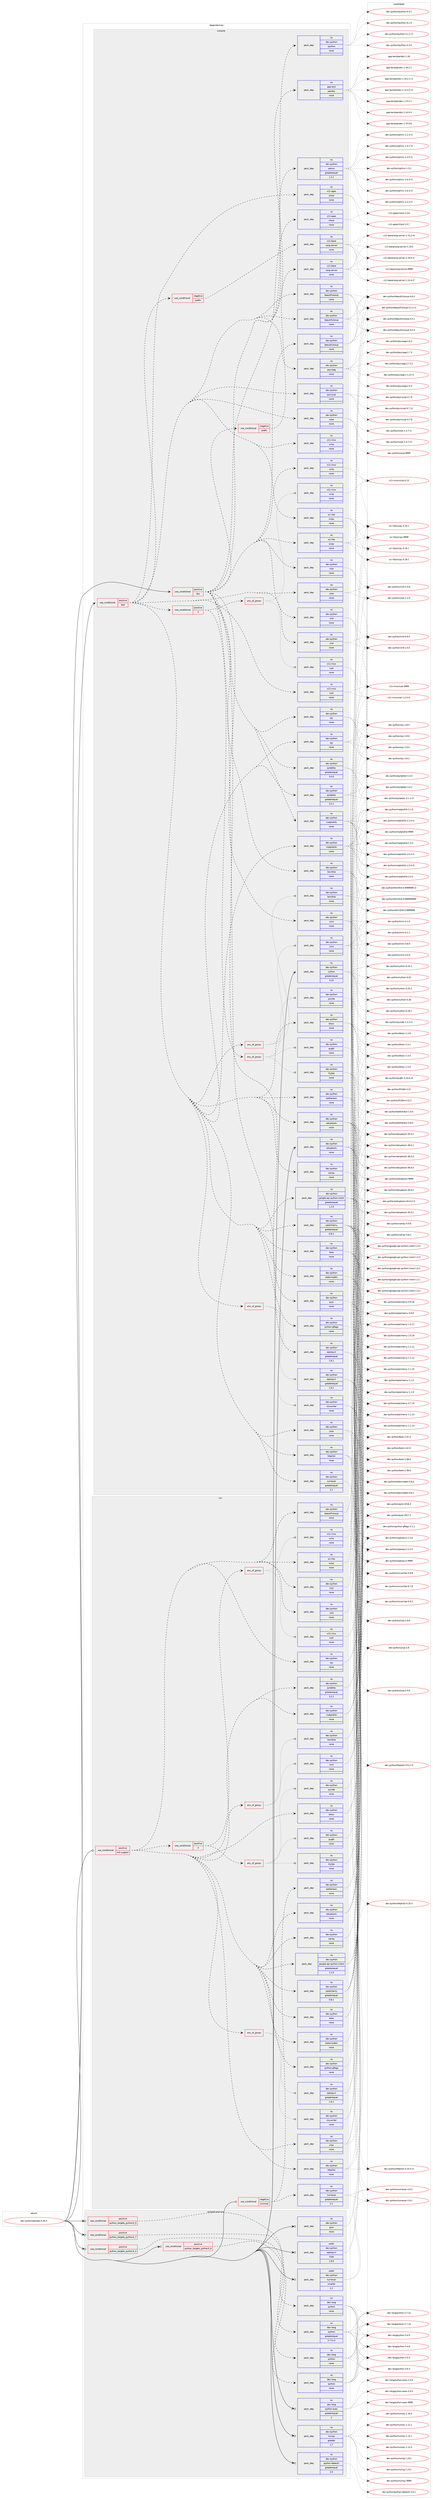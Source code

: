 digraph prolog {

# *************
# Graph options
# *************

newrank=true;
concentrate=true;
compound=true;
graph [rankdir=LR,fontname=Helvetica,fontsize=10,ranksep=1.5];#, ranksep=2.5, nodesep=0.2];
edge  [arrowhead=vee];
node  [fontname=Helvetica,fontsize=10];

# **********
# The ebuild
# **********

subgraph cluster_leftcol {
color=gray;
rank=same;
label=<<i>ebuild</i>>;
id [label="dev-python/pandas-0.20.3", color=red, width=4, href="../dev-python/pandas-0.20.3.svg"];
}

# ****************
# The dependencies
# ****************

subgraph cluster_midcol {
color=gray;
label=<<i>dependencies</i>>;
subgraph cluster_compile {
fillcolor="#eeeeee";
style=filled;
label=<<i>compile</i>>;
subgraph cond36895 {
dependency171938 [label=<<TABLE BORDER="0" CELLBORDER="1" CELLSPACING="0" CELLPADDING="4"><TR><TD ROWSPAN="3" CELLPADDING="10">use_conditional</TD></TR><TR><TD>positive</TD></TR><TR><TD>doc</TD></TR></TABLE>>, shape=none, color=red];
subgraph cond36896 {
dependency171939 [label=<<TABLE BORDER="0" CELLBORDER="1" CELLSPACING="0" CELLPADDING="4"><TR><TD ROWSPAN="3" CELLPADDING="10">use_conditional</TD></TR><TR><TD>negative</TD></TR><TR><TD>prefix</TD></TR></TABLE>>, shape=none, color=red];
subgraph pack131152 {
dependency171940 [label=<<TABLE BORDER="0" CELLBORDER="1" CELLSPACING="0" CELLPADDING="4" WIDTH="220"><TR><TD ROWSPAN="6" CELLPADDING="30">pack_dep</TD></TR><TR><TD WIDTH="110">no</TD></TR><TR><TD>x11-base</TD></TR><TR><TD>xorg-server</TD></TR><TR><TD>none</TD></TR><TR><TD></TD></TR></TABLE>>, shape=none, color=blue];
}
dependency171939:e -> dependency171940:w [weight=20,style="dashed",arrowhead="vee"];
}
dependency171938:e -> dependency171939:w [weight=20,style="dashed",arrowhead="vee"];
subgraph pack131153 {
dependency171941 [label=<<TABLE BORDER="0" CELLBORDER="1" CELLSPACING="0" CELLPADDING="4" WIDTH="220"><TR><TD ROWSPAN="6" CELLPADDING="30">pack_dep</TD></TR><TR><TD WIDTH="110">no</TD></TR><TR><TD>x11-apps</TD></TR><TR><TD>xhost</TD></TR><TR><TD>none</TD></TR><TR><TD></TD></TR></TABLE>>, shape=none, color=blue];
}
dependency171938:e -> dependency171941:w [weight=20,style="dashed",arrowhead="vee"];
subgraph pack131154 {
dependency171942 [label=<<TABLE BORDER="0" CELLBORDER="1" CELLSPACING="0" CELLPADDING="4" WIDTH="220"><TR><TD ROWSPAN="6" CELLPADDING="30">pack_dep</TD></TR><TR><TD WIDTH="110">no</TD></TR><TR><TD>app-text</TD></TR><TR><TD>pandoc</TD></TR><TR><TD>none</TD></TR><TR><TD></TD></TR></TABLE>>, shape=none, color=blue];
}
dependency171938:e -> dependency171942:w [weight=20,style="dashed",arrowhead="vee"];
subgraph pack131155 {
dependency171943 [label=<<TABLE BORDER="0" CELLBORDER="1" CELLSPACING="0" CELLPADDING="4" WIDTH="220"><TR><TD ROWSPAN="6" CELLPADDING="30">pack_dep</TD></TR><TR><TD WIDTH="110">no</TD></TR><TR><TD>dev-python</TD></TR><TR><TD>beautifulsoup</TD></TR><TR><TD>none</TD></TR><TR><TD></TD></TR></TABLE>>, shape=none, color=blue];
}
dependency171938:e -> dependency171943:w [weight=20,style="dashed",arrowhead="vee"];
subgraph pack131156 {
dependency171944 [label=<<TABLE BORDER="0" CELLBORDER="1" CELLSPACING="0" CELLPADDING="4" WIDTH="220"><TR><TD ROWSPAN="6" CELLPADDING="30">pack_dep</TD></TR><TR><TD WIDTH="110">no</TD></TR><TR><TD>dev-python</TD></TR><TR><TD>html5lib</TD></TR><TR><TD>none</TD></TR><TR><TD></TD></TR></TABLE>>, shape=none, color=blue];
}
dependency171938:e -> dependency171944:w [weight=20,style="dashed",arrowhead="vee"];
subgraph pack131157 {
dependency171945 [label=<<TABLE BORDER="0" CELLBORDER="1" CELLSPACING="0" CELLPADDING="4" WIDTH="220"><TR><TD ROWSPAN="6" CELLPADDING="30">pack_dep</TD></TR><TR><TD WIDTH="110">no</TD></TR><TR><TD>dev-python</TD></TR><TR><TD>ipython</TD></TR><TR><TD>none</TD></TR><TR><TD></TD></TR></TABLE>>, shape=none, color=blue];
}
dependency171938:e -> dependency171945:w [weight=20,style="dashed",arrowhead="vee"];
subgraph pack131158 {
dependency171946 [label=<<TABLE BORDER="0" CELLBORDER="1" CELLSPACING="0" CELLPADDING="4" WIDTH="220"><TR><TD ROWSPAN="6" CELLPADDING="30">pack_dep</TD></TR><TR><TD WIDTH="110">no</TD></TR><TR><TD>dev-python</TD></TR><TR><TD>lxml</TD></TR><TR><TD>none</TD></TR><TR><TD></TD></TR></TABLE>>, shape=none, color=blue];
}
dependency171938:e -> dependency171946:w [weight=20,style="dashed",arrowhead="vee"];
subgraph pack131159 {
dependency171947 [label=<<TABLE BORDER="0" CELLBORDER="1" CELLSPACING="0" CELLPADDING="4" WIDTH="220"><TR><TD ROWSPAN="6" CELLPADDING="30">pack_dep</TD></TR><TR><TD WIDTH="110">no</TD></TR><TR><TD>dev-python</TD></TR><TR><TD>matplotlib</TD></TR><TR><TD>none</TD></TR><TR><TD></TD></TR></TABLE>>, shape=none, color=blue];
}
dependency171938:e -> dependency171947:w [weight=20,style="dashed",arrowhead="vee"];
subgraph pack131160 {
dependency171948 [label=<<TABLE BORDER="0" CELLBORDER="1" CELLSPACING="0" CELLPADDING="4" WIDTH="220"><TR><TD ROWSPAN="6" CELLPADDING="30">pack_dep</TD></TR><TR><TD WIDTH="110">no</TD></TR><TR><TD>dev-python</TD></TR><TR><TD>openpyxl</TD></TR><TR><TD>greaterequal</TD></TR><TR><TD>1.6.1</TD></TR></TABLE>>, shape=none, color=blue];
}
dependency171938:e -> dependency171948:w [weight=20,style="dashed",arrowhead="vee"];
subgraph pack131161 {
dependency171949 [label=<<TABLE BORDER="0" CELLBORDER="1" CELLSPACING="0" CELLPADDING="4" WIDTH="220"><TR><TD ROWSPAN="6" CELLPADDING="30">pack_dep</TD></TR><TR><TD WIDTH="110">no</TD></TR><TR><TD>dev-python</TD></TR><TR><TD>pytables</TD></TR><TR><TD>greaterequal</TD></TR><TR><TD>3.0.0</TD></TR></TABLE>>, shape=none, color=blue];
}
dependency171938:e -> dependency171949:w [weight=20,style="dashed",arrowhead="vee"];
subgraph pack131162 {
dependency171950 [label=<<TABLE BORDER="0" CELLBORDER="1" CELLSPACING="0" CELLPADDING="4" WIDTH="220"><TR><TD ROWSPAN="6" CELLPADDING="30">pack_dep</TD></TR><TR><TD WIDTH="110">no</TD></TR><TR><TD>dev-python</TD></TR><TR><TD>pytz</TD></TR><TR><TD>none</TD></TR><TR><TD></TD></TR></TABLE>>, shape=none, color=blue];
}
dependency171938:e -> dependency171950:w [weight=20,style="dashed",arrowhead="vee"];
subgraph pack131163 {
dependency171951 [label=<<TABLE BORDER="0" CELLBORDER="1" CELLSPACING="0" CELLPADDING="4" WIDTH="220"><TR><TD ROWSPAN="6" CELLPADDING="30">pack_dep</TD></TR><TR><TD WIDTH="110">no</TD></TR><TR><TD>dev-python</TD></TR><TR><TD>rpy</TD></TR><TR><TD>none</TD></TR><TR><TD></TD></TR></TABLE>>, shape=none, color=blue];
}
dependency171938:e -> dependency171951:w [weight=20,style="dashed",arrowhead="vee"];
subgraph pack131164 {
dependency171952 [label=<<TABLE BORDER="0" CELLBORDER="1" CELLSPACING="0" CELLPADDING="4" WIDTH="220"><TR><TD ROWSPAN="6" CELLPADDING="30">pack_dep</TD></TR><TR><TD WIDTH="110">no</TD></TR><TR><TD>dev-python</TD></TR><TR><TD>sphinx</TD></TR><TR><TD>greaterequal</TD></TR><TR><TD>1.2.1</TD></TR></TABLE>>, shape=none, color=blue];
}
dependency171938:e -> dependency171952:w [weight=20,style="dashed",arrowhead="vee"];
subgraph pack131165 {
dependency171953 [label=<<TABLE BORDER="0" CELLBORDER="1" CELLSPACING="0" CELLPADDING="4" WIDTH="220"><TR><TD ROWSPAN="6" CELLPADDING="30">pack_dep</TD></TR><TR><TD WIDTH="110">no</TD></TR><TR><TD>dev-python</TD></TR><TR><TD>xlrd</TD></TR><TR><TD>none</TD></TR><TR><TD></TD></TR></TABLE>>, shape=none, color=blue];
}
dependency171938:e -> dependency171953:w [weight=20,style="dashed",arrowhead="vee"];
subgraph pack131166 {
dependency171954 [label=<<TABLE BORDER="0" CELLBORDER="1" CELLSPACING="0" CELLPADDING="4" WIDTH="220"><TR><TD ROWSPAN="6" CELLPADDING="30">pack_dep</TD></TR><TR><TD WIDTH="110">no</TD></TR><TR><TD>dev-python</TD></TR><TR><TD>xlwt</TD></TR><TR><TD>none</TD></TR><TR><TD></TD></TR></TABLE>>, shape=none, color=blue];
}
dependency171938:e -> dependency171954:w [weight=20,style="dashed",arrowhead="vee"];
subgraph pack131167 {
dependency171955 [label=<<TABLE BORDER="0" CELLBORDER="1" CELLSPACING="0" CELLPADDING="4" WIDTH="220"><TR><TD ROWSPAN="6" CELLPADDING="30">pack_dep</TD></TR><TR><TD WIDTH="110">no</TD></TR><TR><TD>sci-libs</TD></TR><TR><TD>scipy</TD></TR><TR><TD>none</TD></TR><TR><TD></TD></TR></TABLE>>, shape=none, color=blue];
}
dependency171938:e -> dependency171955:w [weight=20,style="dashed",arrowhead="vee"];
subgraph pack131168 {
dependency171956 [label=<<TABLE BORDER="0" CELLBORDER="1" CELLSPACING="0" CELLPADDING="4" WIDTH="220"><TR><TD ROWSPAN="6" CELLPADDING="30">pack_dep</TD></TR><TR><TD WIDTH="110">no</TD></TR><TR><TD>x11-misc</TD></TR><TR><TD>xclip</TD></TR><TR><TD>none</TD></TR><TR><TD></TD></TR></TABLE>>, shape=none, color=blue];
}
dependency171938:e -> dependency171956:w [weight=20,style="dashed",arrowhead="vee"];
}
id:e -> dependency171938:w [weight=20,style="solid",arrowhead="vee"];
subgraph cond36897 {
dependency171957 [label=<<TABLE BORDER="0" CELLBORDER="1" CELLSPACING="0" CELLPADDING="4"><TR><TD ROWSPAN="3" CELLPADDING="10">use_conditional</TD></TR><TR><TD>positive</TD></TR><TR><TD>test</TD></TR></TABLE>>, shape=none, color=red];
subgraph cond36898 {
dependency171958 [label=<<TABLE BORDER="0" CELLBORDER="1" CELLSPACING="0" CELLPADDING="4"><TR><TD ROWSPAN="3" CELLPADDING="10">use_conditional</TD></TR><TR><TD>negative</TD></TR><TR><TD>prefix</TD></TR></TABLE>>, shape=none, color=red];
subgraph pack131169 {
dependency171959 [label=<<TABLE BORDER="0" CELLBORDER="1" CELLSPACING="0" CELLPADDING="4" WIDTH="220"><TR><TD ROWSPAN="6" CELLPADDING="30">pack_dep</TD></TR><TR><TD WIDTH="110">no</TD></TR><TR><TD>x11-base</TD></TR><TR><TD>xorg-server</TD></TR><TR><TD>none</TD></TR><TR><TD></TD></TR></TABLE>>, shape=none, color=blue];
}
dependency171958:e -> dependency171959:w [weight=20,style="dashed",arrowhead="vee"];
}
dependency171957:e -> dependency171958:w [weight=20,style="dashed",arrowhead="vee"];
subgraph pack131170 {
dependency171960 [label=<<TABLE BORDER="0" CELLBORDER="1" CELLSPACING="0" CELLPADDING="4" WIDTH="220"><TR><TD ROWSPAN="6" CELLPADDING="30">pack_dep</TD></TR><TR><TD WIDTH="110">no</TD></TR><TR><TD>x11-apps</TD></TR><TR><TD>xhost</TD></TR><TR><TD>none</TD></TR><TR><TD></TD></TR></TABLE>>, shape=none, color=blue];
}
dependency171957:e -> dependency171960:w [weight=20,style="dashed",arrowhead="vee"];
subgraph pack131171 {
dependency171961 [label=<<TABLE BORDER="0" CELLBORDER="1" CELLSPACING="0" CELLPADDING="4" WIDTH="220"><TR><TD ROWSPAN="6" CELLPADDING="30">pack_dep</TD></TR><TR><TD WIDTH="110">no</TD></TR><TR><TD>dev-python</TD></TR><TR><TD>bottleneck</TD></TR><TR><TD>none</TD></TR><TR><TD></TD></TR></TABLE>>, shape=none, color=blue];
}
dependency171957:e -> dependency171961:w [weight=20,style="dashed",arrowhead="vee"];
subgraph pack131172 {
dependency171962 [label=<<TABLE BORDER="0" CELLBORDER="1" CELLSPACING="0" CELLPADDING="4" WIDTH="220"><TR><TD ROWSPAN="6" CELLPADDING="30">pack_dep</TD></TR><TR><TD WIDTH="110">no</TD></TR><TR><TD>dev-python</TD></TR><TR><TD>numexpr</TD></TR><TR><TD>greaterequal</TD></TR><TR><TD>2.1</TD></TR></TABLE>>, shape=none, color=blue];
}
dependency171957:e -> dependency171962:w [weight=20,style="dashed",arrowhead="vee"];
subgraph pack131173 {
dependency171963 [label=<<TABLE BORDER="0" CELLBORDER="1" CELLSPACING="0" CELLPADDING="4" WIDTH="220"><TR><TD ROWSPAN="6" CELLPADDING="30">pack_dep</TD></TR><TR><TD WIDTH="110">no</TD></TR><TR><TD>dev-python</TD></TR><TR><TD>beautifulsoup</TD></TR><TR><TD>none</TD></TR><TR><TD></TD></TR></TABLE>>, shape=none, color=blue];
}
dependency171957:e -> dependency171963:w [weight=20,style="dashed",arrowhead="vee"];
subgraph pack131174 {
dependency171964 [label=<<TABLE BORDER="0" CELLBORDER="1" CELLSPACING="0" CELLPADDING="4" WIDTH="220"><TR><TD ROWSPAN="6" CELLPADDING="30">pack_dep</TD></TR><TR><TD WIDTH="110">no</TD></TR><TR><TD>dev-python</TD></TR><TR><TD>blosc</TD></TR><TR><TD>none</TD></TR><TR><TD></TD></TR></TABLE>>, shape=none, color=blue];
}
dependency171957:e -> dependency171964:w [weight=20,style="dashed",arrowhead="vee"];
subgraph pack131175 {
dependency171965 [label=<<TABLE BORDER="0" CELLBORDER="1" CELLSPACING="0" CELLPADDING="4" WIDTH="220"><TR><TD ROWSPAN="6" CELLPADDING="30">pack_dep</TD></TR><TR><TD WIDTH="110">no</TD></TR><TR><TD>dev-python</TD></TR><TR><TD>boto</TD></TR><TR><TD>none</TD></TR><TR><TD></TD></TR></TABLE>>, shape=none, color=blue];
}
dependency171957:e -> dependency171965:w [weight=20,style="dashed",arrowhead="vee"];
subgraph pack131176 {
dependency171966 [label=<<TABLE BORDER="0" CELLBORDER="1" CELLSPACING="0" CELLPADDING="4" WIDTH="220"><TR><TD ROWSPAN="6" CELLPADDING="30">pack_dep</TD></TR><TR><TD WIDTH="110">no</TD></TR><TR><TD>dev-python</TD></TR><TR><TD>google-api-python-client</TD></TR><TR><TD>greaterequal</TD></TR><TR><TD>1.2.0</TD></TR></TABLE>>, shape=none, color=blue];
}
dependency171957:e -> dependency171966:w [weight=20,style="dashed",arrowhead="vee"];
subgraph any3846 {
dependency171967 [label=<<TABLE BORDER="0" CELLBORDER="1" CELLSPACING="0" CELLPADDING="4"><TR><TD CELLPADDING="10">any_of_group</TD></TR></TABLE>>, shape=none, color=red];subgraph pack131177 {
dependency171968 [label=<<TABLE BORDER="0" CELLBORDER="1" CELLSPACING="0" CELLPADDING="4" WIDTH="220"><TR><TD ROWSPAN="6" CELLPADDING="30">pack_dep</TD></TR><TR><TD WIDTH="110">no</TD></TR><TR><TD>dev-python</TD></TR><TR><TD>html5lib</TD></TR><TR><TD>none</TD></TR><TR><TD></TD></TR></TABLE>>, shape=none, color=blue];
}
dependency171967:e -> dependency171968:w [weight=20,style="dotted",arrowhead="oinv"];
subgraph pack131178 {
dependency171969 [label=<<TABLE BORDER="0" CELLBORDER="1" CELLSPACING="0" CELLPADDING="4" WIDTH="220"><TR><TD ROWSPAN="6" CELLPADDING="30">pack_dep</TD></TR><TR><TD WIDTH="110">no</TD></TR><TR><TD>dev-python</TD></TR><TR><TD>lxml</TD></TR><TR><TD>none</TD></TR><TR><TD></TD></TR></TABLE>>, shape=none, color=blue];
}
dependency171967:e -> dependency171969:w [weight=20,style="dotted",arrowhead="oinv"];
}
dependency171957:e -> dependency171967:w [weight=20,style="dashed",arrowhead="vee"];
subgraph pack131179 {
dependency171970 [label=<<TABLE BORDER="0" CELLBORDER="1" CELLSPACING="0" CELLPADDING="4" WIDTH="220"><TR><TD ROWSPAN="6" CELLPADDING="30">pack_dep</TD></TR><TR><TD WIDTH="110">no</TD></TR><TR><TD>dev-python</TD></TR><TR><TD>httplib2</TD></TR><TR><TD>none</TD></TR><TR><TD></TD></TR></TABLE>>, shape=none, color=blue];
}
dependency171957:e -> dependency171970:w [weight=20,style="dashed",arrowhead="vee"];
subgraph pack131180 {
dependency171971 [label=<<TABLE BORDER="0" CELLBORDER="1" CELLSPACING="0" CELLPADDING="4" WIDTH="220"><TR><TD ROWSPAN="6" CELLPADDING="30">pack_dep</TD></TR><TR><TD WIDTH="110">no</TD></TR><TR><TD>dev-python</TD></TR><TR><TD>jinja</TD></TR><TR><TD>none</TD></TR><TR><TD></TD></TR></TABLE>>, shape=none, color=blue];
}
dependency171957:e -> dependency171971:w [weight=20,style="dashed",arrowhead="vee"];
subgraph pack131181 {
dependency171972 [label=<<TABLE BORDER="0" CELLBORDER="1" CELLSPACING="0" CELLPADDING="4" WIDTH="220"><TR><TD ROWSPAN="6" CELLPADDING="30">pack_dep</TD></TR><TR><TD WIDTH="110">no</TD></TR><TR><TD>dev-python</TD></TR><TR><TD>matplotlib</TD></TR><TR><TD>none</TD></TR><TR><TD></TD></TR></TABLE>>, shape=none, color=blue];
}
dependency171957:e -> dependency171972:w [weight=20,style="dashed",arrowhead="vee"];
subgraph any3847 {
dependency171973 [label=<<TABLE BORDER="0" CELLBORDER="1" CELLSPACING="0" CELLPADDING="4"><TR><TD CELLPADDING="10">any_of_group</TD></TR></TABLE>>, shape=none, color=red];subgraph pack131182 {
dependency171974 [label=<<TABLE BORDER="0" CELLBORDER="1" CELLSPACING="0" CELLPADDING="4" WIDTH="220"><TR><TD ROWSPAN="6" CELLPADDING="30">pack_dep</TD></TR><TR><TD WIDTH="110">no</TD></TR><TR><TD>dev-python</TD></TR><TR><TD>openpyxl</TD></TR><TR><TD>greaterequal</TD></TR><TR><TD>1.6.1</TD></TR></TABLE>>, shape=none, color=blue];
}
dependency171973:e -> dependency171974:w [weight=20,style="dotted",arrowhead="oinv"];
subgraph pack131183 {
dependency171975 [label=<<TABLE BORDER="0" CELLBORDER="1" CELLSPACING="0" CELLPADDING="4" WIDTH="220"><TR><TD ROWSPAN="6" CELLPADDING="30">pack_dep</TD></TR><TR><TD WIDTH="110">no</TD></TR><TR><TD>dev-python</TD></TR><TR><TD>xlsxwriter</TD></TR><TR><TD>none</TD></TR><TR><TD></TD></TR></TABLE>>, shape=none, color=blue];
}
dependency171973:e -> dependency171975:w [weight=20,style="dotted",arrowhead="oinv"];
}
dependency171957:e -> dependency171973:w [weight=20,style="dashed",arrowhead="vee"];
subgraph pack131184 {
dependency171976 [label=<<TABLE BORDER="0" CELLBORDER="1" CELLSPACING="0" CELLPADDING="4" WIDTH="220"><TR><TD ROWSPAN="6" CELLPADDING="30">pack_dep</TD></TR><TR><TD WIDTH="110">no</TD></TR><TR><TD>dev-python</TD></TR><TR><TD>pytables</TD></TR><TR><TD>greaterequal</TD></TR><TR><TD>3.2.1</TD></TR></TABLE>>, shape=none, color=blue];
}
dependency171957:e -> dependency171976:w [weight=20,style="dashed",arrowhead="vee"];
subgraph pack131185 {
dependency171977 [label=<<TABLE BORDER="0" CELLBORDER="1" CELLSPACING="0" CELLPADDING="4" WIDTH="220"><TR><TD ROWSPAN="6" CELLPADDING="30">pack_dep</TD></TR><TR><TD WIDTH="110">no</TD></TR><TR><TD>dev-python</TD></TR><TR><TD>python-gflags</TD></TR><TR><TD>none</TD></TR><TR><TD></TD></TR></TABLE>>, shape=none, color=blue];
}
dependency171957:e -> dependency171977:w [weight=20,style="dashed",arrowhead="vee"];
subgraph pack131186 {
dependency171978 [label=<<TABLE BORDER="0" CELLBORDER="1" CELLSPACING="0" CELLPADDING="4" WIDTH="220"><TR><TD ROWSPAN="6" CELLPADDING="30">pack_dep</TD></TR><TR><TD WIDTH="110">no</TD></TR><TR><TD>dev-python</TD></TR><TR><TD>rpy</TD></TR><TR><TD>none</TD></TR><TR><TD></TD></TR></TABLE>>, shape=none, color=blue];
}
dependency171957:e -> dependency171978:w [weight=20,style="dashed",arrowhead="vee"];
subgraph pack131187 {
dependency171979 [label=<<TABLE BORDER="0" CELLBORDER="1" CELLSPACING="0" CELLPADDING="4" WIDTH="220"><TR><TD ROWSPAN="6" CELLPADDING="30">pack_dep</TD></TR><TR><TD WIDTH="110">no</TD></TR><TR><TD>dev-python</TD></TR><TR><TD>setuptools</TD></TR><TR><TD>none</TD></TR><TR><TD></TD></TR></TABLE>>, shape=none, color=blue];
}
dependency171957:e -> dependency171979:w [weight=20,style="dashed",arrowhead="vee"];
subgraph pack131188 {
dependency171980 [label=<<TABLE BORDER="0" CELLBORDER="1" CELLSPACING="0" CELLPADDING="4" WIDTH="220"><TR><TD ROWSPAN="6" CELLPADDING="30">pack_dep</TD></TR><TR><TD WIDTH="110">no</TD></TR><TR><TD>dev-python</TD></TR><TR><TD>statsmodels</TD></TR><TR><TD>none</TD></TR><TR><TD></TD></TR></TABLE>>, shape=none, color=blue];
}
dependency171957:e -> dependency171980:w [weight=20,style="dashed",arrowhead="vee"];
subgraph pack131189 {
dependency171981 [label=<<TABLE BORDER="0" CELLBORDER="1" CELLSPACING="0" CELLPADDING="4" WIDTH="220"><TR><TD ROWSPAN="6" CELLPADDING="30">pack_dep</TD></TR><TR><TD WIDTH="110">no</TD></TR><TR><TD>dev-python</TD></TR><TR><TD>sqlalchemy</TD></TR><TR><TD>greaterequal</TD></TR><TR><TD>0.8.1</TD></TR></TABLE>>, shape=none, color=blue];
}
dependency171957:e -> dependency171981:w [weight=20,style="dashed",arrowhead="vee"];
subgraph pack131190 {
dependency171982 [label=<<TABLE BORDER="0" CELLBORDER="1" CELLSPACING="0" CELLPADDING="4" WIDTH="220"><TR><TD ROWSPAN="6" CELLPADDING="30">pack_dep</TD></TR><TR><TD WIDTH="110">no</TD></TR><TR><TD>dev-python</TD></TR><TR><TD>xarray</TD></TR><TR><TD>none</TD></TR><TR><TD></TD></TR></TABLE>>, shape=none, color=blue];
}
dependency171957:e -> dependency171982:w [weight=20,style="dashed",arrowhead="vee"];
subgraph pack131191 {
dependency171983 [label=<<TABLE BORDER="0" CELLBORDER="1" CELLSPACING="0" CELLPADDING="4" WIDTH="220"><TR><TD ROWSPAN="6" CELLPADDING="30">pack_dep</TD></TR><TR><TD WIDTH="110">no</TD></TR><TR><TD>dev-python</TD></TR><TR><TD>xlrd</TD></TR><TR><TD>none</TD></TR><TR><TD></TD></TR></TABLE>>, shape=none, color=blue];
}
dependency171957:e -> dependency171983:w [weight=20,style="dashed",arrowhead="vee"];
subgraph pack131192 {
dependency171984 [label=<<TABLE BORDER="0" CELLBORDER="1" CELLSPACING="0" CELLPADDING="4" WIDTH="220"><TR><TD ROWSPAN="6" CELLPADDING="30">pack_dep</TD></TR><TR><TD WIDTH="110">no</TD></TR><TR><TD>dev-python</TD></TR><TR><TD>xlwt</TD></TR><TR><TD>none</TD></TR><TR><TD></TD></TR></TABLE>>, shape=none, color=blue];
}
dependency171957:e -> dependency171984:w [weight=20,style="dashed",arrowhead="vee"];
subgraph pack131193 {
dependency171985 [label=<<TABLE BORDER="0" CELLBORDER="1" CELLSPACING="0" CELLPADDING="4" WIDTH="220"><TR><TD ROWSPAN="6" CELLPADDING="30">pack_dep</TD></TR><TR><TD WIDTH="110">no</TD></TR><TR><TD>sci-libs</TD></TR><TR><TD>scipy</TD></TR><TR><TD>none</TD></TR><TR><TD></TD></TR></TABLE>>, shape=none, color=blue];
}
dependency171957:e -> dependency171985:w [weight=20,style="dashed",arrowhead="vee"];
subgraph cond36899 {
dependency171986 [label=<<TABLE BORDER="0" CELLBORDER="1" CELLSPACING="0" CELLPADDING="4"><TR><TD ROWSPAN="3" CELLPADDING="10">use_conditional</TD></TR><TR><TD>positive</TD></TR><TR><TD>X</TD></TR></TABLE>>, shape=none, color=red];
subgraph any3848 {
dependency171987 [label=<<TABLE BORDER="0" CELLBORDER="1" CELLSPACING="0" CELLPADDING="4"><TR><TD CELLPADDING="10">any_of_group</TD></TR></TABLE>>, shape=none, color=red];subgraph pack131194 {
dependency171988 [label=<<TABLE BORDER="0" CELLBORDER="1" CELLSPACING="0" CELLPADDING="4" WIDTH="220"><TR><TD ROWSPAN="6" CELLPADDING="30">pack_dep</TD></TR><TR><TD WIDTH="110">no</TD></TR><TR><TD>dev-python</TD></TR><TR><TD>PyQt4</TD></TR><TR><TD>none</TD></TR><TR><TD></TD></TR></TABLE>>, shape=none, color=blue];
}
dependency171987:e -> dependency171988:w [weight=20,style="dotted",arrowhead="oinv"];
subgraph pack131195 {
dependency171989 [label=<<TABLE BORDER="0" CELLBORDER="1" CELLSPACING="0" CELLPADDING="4" WIDTH="220"><TR><TD ROWSPAN="6" CELLPADDING="30">pack_dep</TD></TR><TR><TD WIDTH="110">no</TD></TR><TR><TD>dev-python</TD></TR><TR><TD>pyside</TD></TR><TR><TD>none</TD></TR><TR><TD></TD></TR></TABLE>>, shape=none, color=blue];
}
dependency171987:e -> dependency171989:w [weight=20,style="dotted",arrowhead="oinv"];
subgraph pack131196 {
dependency171990 [label=<<TABLE BORDER="0" CELLBORDER="1" CELLSPACING="0" CELLPADDING="4" WIDTH="220"><TR><TD ROWSPAN="6" CELLPADDING="30">pack_dep</TD></TR><TR><TD WIDTH="110">no</TD></TR><TR><TD>dev-python</TD></TR><TR><TD>pygtk</TD></TR><TR><TD>none</TD></TR><TR><TD></TD></TR></TABLE>>, shape=none, color=blue];
}
dependency171987:e -> dependency171990:w [weight=20,style="dotted",arrowhead="oinv"];
}
dependency171986:e -> dependency171987:w [weight=20,style="dashed",arrowhead="vee"];
subgraph any3849 {
dependency171991 [label=<<TABLE BORDER="0" CELLBORDER="1" CELLSPACING="0" CELLPADDING="4"><TR><TD CELLPADDING="10">any_of_group</TD></TR></TABLE>>, shape=none, color=red];subgraph pack131197 {
dependency171992 [label=<<TABLE BORDER="0" CELLBORDER="1" CELLSPACING="0" CELLPADDING="4" WIDTH="220"><TR><TD ROWSPAN="6" CELLPADDING="30">pack_dep</TD></TR><TR><TD WIDTH="110">no</TD></TR><TR><TD>x11-misc</TD></TR><TR><TD>xclip</TD></TR><TR><TD>none</TD></TR><TR><TD></TD></TR></TABLE>>, shape=none, color=blue];
}
dependency171991:e -> dependency171992:w [weight=20,style="dotted",arrowhead="oinv"];
subgraph pack131198 {
dependency171993 [label=<<TABLE BORDER="0" CELLBORDER="1" CELLSPACING="0" CELLPADDING="4" WIDTH="220"><TR><TD ROWSPAN="6" CELLPADDING="30">pack_dep</TD></TR><TR><TD WIDTH="110">no</TD></TR><TR><TD>x11-misc</TD></TR><TR><TD>xsel</TD></TR><TR><TD>none</TD></TR><TR><TD></TD></TR></TABLE>>, shape=none, color=blue];
}
dependency171991:e -> dependency171993:w [weight=20,style="dotted",arrowhead="oinv"];
}
dependency171986:e -> dependency171991:w [weight=20,style="dashed",arrowhead="vee"];
}
dependency171957:e -> dependency171986:w [weight=20,style="dashed",arrowhead="vee"];
subgraph pack131199 {
dependency171994 [label=<<TABLE BORDER="0" CELLBORDER="1" CELLSPACING="0" CELLPADDING="4" WIDTH="220"><TR><TD ROWSPAN="6" CELLPADDING="30">pack_dep</TD></TR><TR><TD WIDTH="110">no</TD></TR><TR><TD>dev-python</TD></TR><TR><TD>beautifulsoup</TD></TR><TR><TD>none</TD></TR><TR><TD></TD></TR></TABLE>>, shape=none, color=blue];
}
dependency171957:e -> dependency171994:w [weight=20,style="dashed",arrowhead="vee"];
subgraph pack131200 {
dependency171995 [label=<<TABLE BORDER="0" CELLBORDER="1" CELLSPACING="0" CELLPADDING="4" WIDTH="220"><TR><TD ROWSPAN="6" CELLPADDING="30">pack_dep</TD></TR><TR><TD WIDTH="110">no</TD></TR><TR><TD>dev-python</TD></TR><TR><TD>nose</TD></TR><TR><TD>none</TD></TR><TR><TD></TD></TR></TABLE>>, shape=none, color=blue];
}
dependency171957:e -> dependency171995:w [weight=20,style="dashed",arrowhead="vee"];
subgraph pack131201 {
dependency171996 [label=<<TABLE BORDER="0" CELLBORDER="1" CELLSPACING="0" CELLPADDING="4" WIDTH="220"><TR><TD ROWSPAN="6" CELLPADDING="30">pack_dep</TD></TR><TR><TD WIDTH="110">no</TD></TR><TR><TD>dev-python</TD></TR><TR><TD>pymysql</TD></TR><TR><TD>none</TD></TR><TR><TD></TD></TR></TABLE>>, shape=none, color=blue];
}
dependency171957:e -> dependency171996:w [weight=20,style="dashed",arrowhead="vee"];
subgraph pack131202 {
dependency171997 [label=<<TABLE BORDER="0" CELLBORDER="1" CELLSPACING="0" CELLPADDING="4" WIDTH="220"><TR><TD ROWSPAN="6" CELLPADDING="30">pack_dep</TD></TR><TR><TD WIDTH="110">no</TD></TR><TR><TD>dev-python</TD></TR><TR><TD>psycopg</TD></TR><TR><TD>none</TD></TR><TR><TD></TD></TR></TABLE>>, shape=none, color=blue];
}
dependency171957:e -> dependency171997:w [weight=20,style="dashed",arrowhead="vee"];
subgraph pack131203 {
dependency171998 [label=<<TABLE BORDER="0" CELLBORDER="1" CELLSPACING="0" CELLPADDING="4" WIDTH="220"><TR><TD ROWSPAN="6" CELLPADDING="30">pack_dep</TD></TR><TR><TD WIDTH="110">no</TD></TR><TR><TD>x11-misc</TD></TR><TR><TD>xclip</TD></TR><TR><TD>none</TD></TR><TR><TD></TD></TR></TABLE>>, shape=none, color=blue];
}
dependency171957:e -> dependency171998:w [weight=20,style="dashed",arrowhead="vee"];
subgraph pack131204 {
dependency171999 [label=<<TABLE BORDER="0" CELLBORDER="1" CELLSPACING="0" CELLPADDING="4" WIDTH="220"><TR><TD ROWSPAN="6" CELLPADDING="30">pack_dep</TD></TR><TR><TD WIDTH="110">no</TD></TR><TR><TD>x11-misc</TD></TR><TR><TD>xsel</TD></TR><TR><TD>none</TD></TR><TR><TD></TD></TR></TABLE>>, shape=none, color=blue];
}
dependency171957:e -> dependency171999:w [weight=20,style="dashed",arrowhead="vee"];
}
id:e -> dependency171957:w [weight=20,style="solid",arrowhead="vee"];
subgraph pack131205 {
dependency172000 [label=<<TABLE BORDER="0" CELLBORDER="1" CELLSPACING="0" CELLPADDING="4" WIDTH="220"><TR><TD ROWSPAN="6" CELLPADDING="30">pack_dep</TD></TR><TR><TD WIDTH="110">no</TD></TR><TR><TD>dev-python</TD></TR><TR><TD>cython</TD></TR><TR><TD>greaterequal</TD></TR><TR><TD>0.23</TD></TR></TABLE>>, shape=none, color=blue];
}
id:e -> dependency172000:w [weight=20,style="solid",arrowhead="vee"];
subgraph pack131206 {
dependency172001 [label=<<TABLE BORDER="0" CELLBORDER="1" CELLSPACING="0" CELLPADDING="4" WIDTH="220"><TR><TD ROWSPAN="6" CELLPADDING="30">pack_dep</TD></TR><TR><TD WIDTH="110">no</TD></TR><TR><TD>dev-python</TD></TR><TR><TD>setuptools</TD></TR><TR><TD>none</TD></TR><TR><TD></TD></TR></TABLE>>, shape=none, color=blue];
}
id:e -> dependency172001:w [weight=20,style="solid",arrowhead="vee"];
}
subgraph cluster_compileandrun {
fillcolor="#eeeeee";
style=filled;
label=<<i>compile and run</i>>;
subgraph cond36900 {
dependency172002 [label=<<TABLE BORDER="0" CELLBORDER="1" CELLSPACING="0" CELLPADDING="4"><TR><TD ROWSPAN="3" CELLPADDING="10">use_conditional</TD></TR><TR><TD>positive</TD></TR><TR><TD>python_targets_python2_7</TD></TR></TABLE>>, shape=none, color=red];
subgraph pack131207 {
dependency172003 [label=<<TABLE BORDER="0" CELLBORDER="1" CELLSPACING="0" CELLPADDING="4" WIDTH="220"><TR><TD ROWSPAN="6" CELLPADDING="30">pack_dep</TD></TR><TR><TD WIDTH="110">no</TD></TR><TR><TD>dev-lang</TD></TR><TR><TD>python</TD></TR><TR><TD>greaterequal</TD></TR><TR><TD>2.7.5-r2</TD></TR></TABLE>>, shape=none, color=blue];
}
dependency172002:e -> dependency172003:w [weight=20,style="dashed",arrowhead="vee"];
}
id:e -> dependency172002:w [weight=20,style="solid",arrowhead="odotvee"];
subgraph cond36901 {
dependency172004 [label=<<TABLE BORDER="0" CELLBORDER="1" CELLSPACING="0" CELLPADDING="4"><TR><TD ROWSPAN="3" CELLPADDING="10">use_conditional</TD></TR><TR><TD>positive</TD></TR><TR><TD>python_targets_python3_4</TD></TR></TABLE>>, shape=none, color=red];
subgraph pack131208 {
dependency172005 [label=<<TABLE BORDER="0" CELLBORDER="1" CELLSPACING="0" CELLPADDING="4" WIDTH="220"><TR><TD ROWSPAN="6" CELLPADDING="30">pack_dep</TD></TR><TR><TD WIDTH="110">no</TD></TR><TR><TD>dev-lang</TD></TR><TR><TD>python</TD></TR><TR><TD>none</TD></TR><TR><TD></TD></TR></TABLE>>, shape=none, color=blue];
}
dependency172004:e -> dependency172005:w [weight=20,style="dashed",arrowhead="vee"];
}
id:e -> dependency172004:w [weight=20,style="solid",arrowhead="odotvee"];
subgraph cond36902 {
dependency172006 [label=<<TABLE BORDER="0" CELLBORDER="1" CELLSPACING="0" CELLPADDING="4"><TR><TD ROWSPAN="3" CELLPADDING="10">use_conditional</TD></TR><TR><TD>positive</TD></TR><TR><TD>python_targets_python3_5</TD></TR></TABLE>>, shape=none, color=red];
subgraph pack131209 {
dependency172007 [label=<<TABLE BORDER="0" CELLBORDER="1" CELLSPACING="0" CELLPADDING="4" WIDTH="220"><TR><TD ROWSPAN="6" CELLPADDING="30">pack_dep</TD></TR><TR><TD WIDTH="110">no</TD></TR><TR><TD>dev-lang</TD></TR><TR><TD>python</TD></TR><TR><TD>none</TD></TR><TR><TD></TD></TR></TABLE>>, shape=none, color=blue];
}
dependency172006:e -> dependency172007:w [weight=20,style="dashed",arrowhead="vee"];
}
id:e -> dependency172006:w [weight=20,style="solid",arrowhead="odotvee"];
subgraph cond36903 {
dependency172008 [label=<<TABLE BORDER="0" CELLBORDER="1" CELLSPACING="0" CELLPADDING="4"><TR><TD ROWSPAN="3" CELLPADDING="10">use_conditional</TD></TR><TR><TD>positive</TD></TR><TR><TD>python_targets_python3_6</TD></TR></TABLE>>, shape=none, color=red];
subgraph pack131210 {
dependency172009 [label=<<TABLE BORDER="0" CELLBORDER="1" CELLSPACING="0" CELLPADDING="4" WIDTH="220"><TR><TD ROWSPAN="6" CELLPADDING="30">pack_dep</TD></TR><TR><TD WIDTH="110">no</TD></TR><TR><TD>dev-lang</TD></TR><TR><TD>python</TD></TR><TR><TD>none</TD></TR><TR><TD></TD></TR></TABLE>>, shape=none, color=blue];
}
dependency172008:e -> dependency172009:w [weight=20,style="dashed",arrowhead="vee"];
}
id:e -> dependency172008:w [weight=20,style="solid",arrowhead="odotvee"];
subgraph pack131211 {
dependency172010 [label=<<TABLE BORDER="0" CELLBORDER="1" CELLSPACING="0" CELLPADDING="4" WIDTH="220"><TR><TD ROWSPAN="6" CELLPADDING="30">pack_dep</TD></TR><TR><TD WIDTH="110">no</TD></TR><TR><TD>dev-lang</TD></TR><TR><TD>python-exec</TD></TR><TR><TD>greaterequal</TD></TR><TR><TD>2</TD></TR></TABLE>>, shape=none, color=blue];
}
id:e -> dependency172010:w [weight=20,style="solid",arrowhead="odotvee"];
subgraph pack131212 {
dependency172011 [label=<<TABLE BORDER="0" CELLBORDER="1" CELLSPACING="0" CELLPADDING="4" WIDTH="220"><TR><TD ROWSPAN="6" CELLPADDING="30">pack_dep</TD></TR><TR><TD WIDTH="110">no</TD></TR><TR><TD>dev-python</TD></TR><TR><TD>numpy</TD></TR><TR><TD>greater</TD></TR><TR><TD>1.7</TD></TR></TABLE>>, shape=none, color=blue];
}
id:e -> dependency172011:w [weight=20,style="solid",arrowhead="odotvee"];
subgraph pack131213 {
dependency172012 [label=<<TABLE BORDER="0" CELLBORDER="1" CELLSPACING="0" CELLPADDING="4" WIDTH="220"><TR><TD ROWSPAN="6" CELLPADDING="30">pack_dep</TD></TR><TR><TD WIDTH="110">no</TD></TR><TR><TD>dev-python</TD></TR><TR><TD>python-dateutil</TD></TR><TR><TD>greaterequal</TD></TR><TR><TD>2.0</TD></TR></TABLE>>, shape=none, color=blue];
}
id:e -> dependency172012:w [weight=20,style="solid",arrowhead="odotvee"];
subgraph pack131214 {
dependency172013 [label=<<TABLE BORDER="0" CELLBORDER="1" CELLSPACING="0" CELLPADDING="4" WIDTH="220"><TR><TD ROWSPAN="6" CELLPADDING="30">pack_dep</TD></TR><TR><TD WIDTH="110">no</TD></TR><TR><TD>dev-python</TD></TR><TR><TD>pytz</TD></TR><TR><TD>none</TD></TR><TR><TD></TD></TR></TABLE>>, shape=none, color=blue];
}
id:e -> dependency172013:w [weight=20,style="solid",arrowhead="odotvee"];
subgraph pack131215 {
dependency172014 [label=<<TABLE BORDER="0" CELLBORDER="1" CELLSPACING="0" CELLPADDING="4" WIDTH="220"><TR><TD ROWSPAN="6" CELLPADDING="30">pack_dep</TD></TR><TR><TD WIDTH="110">weak</TD></TR><TR><TD>dev-python</TD></TR><TR><TD>numexpr</TD></TR><TR><TD>smaller</TD></TR><TR><TD>2.1</TD></TR></TABLE>>, shape=none, color=blue];
}
id:e -> dependency172014:w [weight=20,style="solid",arrowhead="odotvee"];
subgraph pack131216 {
dependency172015 [label=<<TABLE BORDER="0" CELLBORDER="1" CELLSPACING="0" CELLPADDING="4" WIDTH="220"><TR><TD ROWSPAN="6" CELLPADDING="30">pack_dep</TD></TR><TR><TD WIDTH="110">weak</TD></TR><TR><TD>dev-python</TD></TR><TR><TD>openpyxl</TD></TR><TR><TD>tilde</TD></TR><TR><TD>1.9.0</TD></TR></TABLE>>, shape=none, color=blue];
}
id:e -> dependency172015:w [weight=20,style="solid",arrowhead="odotvee"];
}
subgraph cluster_run {
fillcolor="#eeeeee";
style=filled;
label=<<i>run</i>>;
subgraph cond36904 {
dependency172016 [label=<<TABLE BORDER="0" CELLBORDER="1" CELLSPACING="0" CELLPADDING="4"><TR><TD ROWSPAN="3" CELLPADDING="10">use_conditional</TD></TR><TR><TD>negative</TD></TR><TR><TD>minimal</TD></TR></TABLE>>, shape=none, color=red];
subgraph pack131217 {
dependency172017 [label=<<TABLE BORDER="0" CELLBORDER="1" CELLSPACING="0" CELLPADDING="4" WIDTH="220"><TR><TD ROWSPAN="6" CELLPADDING="30">pack_dep</TD></TR><TR><TD WIDTH="110">no</TD></TR><TR><TD>dev-python</TD></TR><TR><TD>bottleneck</TD></TR><TR><TD>none</TD></TR><TR><TD></TD></TR></TABLE>>, shape=none, color=blue];
}
dependency172016:e -> dependency172017:w [weight=20,style="dashed",arrowhead="vee"];
subgraph pack131218 {
dependency172018 [label=<<TABLE BORDER="0" CELLBORDER="1" CELLSPACING="0" CELLPADDING="4" WIDTH="220"><TR><TD ROWSPAN="6" CELLPADDING="30">pack_dep</TD></TR><TR><TD WIDTH="110">no</TD></TR><TR><TD>dev-python</TD></TR><TR><TD>numexpr</TD></TR><TR><TD>greaterequal</TD></TR><TR><TD>2.1</TD></TR></TABLE>>, shape=none, color=blue];
}
dependency172016:e -> dependency172018:w [weight=20,style="dashed",arrowhead="vee"];
}
id:e -> dependency172016:w [weight=20,style="solid",arrowhead="odot"];
subgraph cond36905 {
dependency172019 [label=<<TABLE BORDER="0" CELLBORDER="1" CELLSPACING="0" CELLPADDING="4"><TR><TD ROWSPAN="3" CELLPADDING="10">use_conditional</TD></TR><TR><TD>positive</TD></TR><TR><TD>full-support</TD></TR></TABLE>>, shape=none, color=red];
subgraph pack131219 {
dependency172020 [label=<<TABLE BORDER="0" CELLBORDER="1" CELLSPACING="0" CELLPADDING="4" WIDTH="220"><TR><TD ROWSPAN="6" CELLPADDING="30">pack_dep</TD></TR><TR><TD WIDTH="110">no</TD></TR><TR><TD>dev-python</TD></TR><TR><TD>beautifulsoup</TD></TR><TR><TD>none</TD></TR><TR><TD></TD></TR></TABLE>>, shape=none, color=blue];
}
dependency172019:e -> dependency172020:w [weight=20,style="dashed",arrowhead="vee"];
subgraph pack131220 {
dependency172021 [label=<<TABLE BORDER="0" CELLBORDER="1" CELLSPACING="0" CELLPADDING="4" WIDTH="220"><TR><TD ROWSPAN="6" CELLPADDING="30">pack_dep</TD></TR><TR><TD WIDTH="110">no</TD></TR><TR><TD>dev-python</TD></TR><TR><TD>blosc</TD></TR><TR><TD>none</TD></TR><TR><TD></TD></TR></TABLE>>, shape=none, color=blue];
}
dependency172019:e -> dependency172021:w [weight=20,style="dashed",arrowhead="vee"];
subgraph pack131221 {
dependency172022 [label=<<TABLE BORDER="0" CELLBORDER="1" CELLSPACING="0" CELLPADDING="4" WIDTH="220"><TR><TD ROWSPAN="6" CELLPADDING="30">pack_dep</TD></TR><TR><TD WIDTH="110">no</TD></TR><TR><TD>dev-python</TD></TR><TR><TD>boto</TD></TR><TR><TD>none</TD></TR><TR><TD></TD></TR></TABLE>>, shape=none, color=blue];
}
dependency172019:e -> dependency172022:w [weight=20,style="dashed",arrowhead="vee"];
subgraph pack131222 {
dependency172023 [label=<<TABLE BORDER="0" CELLBORDER="1" CELLSPACING="0" CELLPADDING="4" WIDTH="220"><TR><TD ROWSPAN="6" CELLPADDING="30">pack_dep</TD></TR><TR><TD WIDTH="110">no</TD></TR><TR><TD>dev-python</TD></TR><TR><TD>google-api-python-client</TD></TR><TR><TD>greaterequal</TD></TR><TR><TD>1.2.0</TD></TR></TABLE>>, shape=none, color=blue];
}
dependency172019:e -> dependency172023:w [weight=20,style="dashed",arrowhead="vee"];
subgraph any3850 {
dependency172024 [label=<<TABLE BORDER="0" CELLBORDER="1" CELLSPACING="0" CELLPADDING="4"><TR><TD CELLPADDING="10">any_of_group</TD></TR></TABLE>>, shape=none, color=red];subgraph pack131223 {
dependency172025 [label=<<TABLE BORDER="0" CELLBORDER="1" CELLSPACING="0" CELLPADDING="4" WIDTH="220"><TR><TD ROWSPAN="6" CELLPADDING="30">pack_dep</TD></TR><TR><TD WIDTH="110">no</TD></TR><TR><TD>dev-python</TD></TR><TR><TD>html5lib</TD></TR><TR><TD>none</TD></TR><TR><TD></TD></TR></TABLE>>, shape=none, color=blue];
}
dependency172024:e -> dependency172025:w [weight=20,style="dotted",arrowhead="oinv"];
subgraph pack131224 {
dependency172026 [label=<<TABLE BORDER="0" CELLBORDER="1" CELLSPACING="0" CELLPADDING="4" WIDTH="220"><TR><TD ROWSPAN="6" CELLPADDING="30">pack_dep</TD></TR><TR><TD WIDTH="110">no</TD></TR><TR><TD>dev-python</TD></TR><TR><TD>lxml</TD></TR><TR><TD>none</TD></TR><TR><TD></TD></TR></TABLE>>, shape=none, color=blue];
}
dependency172024:e -> dependency172026:w [weight=20,style="dotted",arrowhead="oinv"];
}
dependency172019:e -> dependency172024:w [weight=20,style="dashed",arrowhead="vee"];
subgraph pack131225 {
dependency172027 [label=<<TABLE BORDER="0" CELLBORDER="1" CELLSPACING="0" CELLPADDING="4" WIDTH="220"><TR><TD ROWSPAN="6" CELLPADDING="30">pack_dep</TD></TR><TR><TD WIDTH="110">no</TD></TR><TR><TD>dev-python</TD></TR><TR><TD>httplib2</TD></TR><TR><TD>none</TD></TR><TR><TD></TD></TR></TABLE>>, shape=none, color=blue];
}
dependency172019:e -> dependency172027:w [weight=20,style="dashed",arrowhead="vee"];
subgraph pack131226 {
dependency172028 [label=<<TABLE BORDER="0" CELLBORDER="1" CELLSPACING="0" CELLPADDING="4" WIDTH="220"><TR><TD ROWSPAN="6" CELLPADDING="30">pack_dep</TD></TR><TR><TD WIDTH="110">no</TD></TR><TR><TD>dev-python</TD></TR><TR><TD>jinja</TD></TR><TR><TD>none</TD></TR><TR><TD></TD></TR></TABLE>>, shape=none, color=blue];
}
dependency172019:e -> dependency172028:w [weight=20,style="dashed",arrowhead="vee"];
subgraph pack131227 {
dependency172029 [label=<<TABLE BORDER="0" CELLBORDER="1" CELLSPACING="0" CELLPADDING="4" WIDTH="220"><TR><TD ROWSPAN="6" CELLPADDING="30">pack_dep</TD></TR><TR><TD WIDTH="110">no</TD></TR><TR><TD>dev-python</TD></TR><TR><TD>matplotlib</TD></TR><TR><TD>none</TD></TR><TR><TD></TD></TR></TABLE>>, shape=none, color=blue];
}
dependency172019:e -> dependency172029:w [weight=20,style="dashed",arrowhead="vee"];
subgraph any3851 {
dependency172030 [label=<<TABLE BORDER="0" CELLBORDER="1" CELLSPACING="0" CELLPADDING="4"><TR><TD CELLPADDING="10">any_of_group</TD></TR></TABLE>>, shape=none, color=red];subgraph pack131228 {
dependency172031 [label=<<TABLE BORDER="0" CELLBORDER="1" CELLSPACING="0" CELLPADDING="4" WIDTH="220"><TR><TD ROWSPAN="6" CELLPADDING="30">pack_dep</TD></TR><TR><TD WIDTH="110">no</TD></TR><TR><TD>dev-python</TD></TR><TR><TD>openpyxl</TD></TR><TR><TD>greaterequal</TD></TR><TR><TD>1.6.1</TD></TR></TABLE>>, shape=none, color=blue];
}
dependency172030:e -> dependency172031:w [weight=20,style="dotted",arrowhead="oinv"];
subgraph pack131229 {
dependency172032 [label=<<TABLE BORDER="0" CELLBORDER="1" CELLSPACING="0" CELLPADDING="4" WIDTH="220"><TR><TD ROWSPAN="6" CELLPADDING="30">pack_dep</TD></TR><TR><TD WIDTH="110">no</TD></TR><TR><TD>dev-python</TD></TR><TR><TD>xlsxwriter</TD></TR><TR><TD>none</TD></TR><TR><TD></TD></TR></TABLE>>, shape=none, color=blue];
}
dependency172030:e -> dependency172032:w [weight=20,style="dotted",arrowhead="oinv"];
}
dependency172019:e -> dependency172030:w [weight=20,style="dashed",arrowhead="vee"];
subgraph pack131230 {
dependency172033 [label=<<TABLE BORDER="0" CELLBORDER="1" CELLSPACING="0" CELLPADDING="4" WIDTH="220"><TR><TD ROWSPAN="6" CELLPADDING="30">pack_dep</TD></TR><TR><TD WIDTH="110">no</TD></TR><TR><TD>dev-python</TD></TR><TR><TD>pytables</TD></TR><TR><TD>greaterequal</TD></TR><TR><TD>3.2.1</TD></TR></TABLE>>, shape=none, color=blue];
}
dependency172019:e -> dependency172033:w [weight=20,style="dashed",arrowhead="vee"];
subgraph pack131231 {
dependency172034 [label=<<TABLE BORDER="0" CELLBORDER="1" CELLSPACING="0" CELLPADDING="4" WIDTH="220"><TR><TD ROWSPAN="6" CELLPADDING="30">pack_dep</TD></TR><TR><TD WIDTH="110">no</TD></TR><TR><TD>dev-python</TD></TR><TR><TD>python-gflags</TD></TR><TR><TD>none</TD></TR><TR><TD></TD></TR></TABLE>>, shape=none, color=blue];
}
dependency172019:e -> dependency172034:w [weight=20,style="dashed",arrowhead="vee"];
subgraph pack131232 {
dependency172035 [label=<<TABLE BORDER="0" CELLBORDER="1" CELLSPACING="0" CELLPADDING="4" WIDTH="220"><TR><TD ROWSPAN="6" CELLPADDING="30">pack_dep</TD></TR><TR><TD WIDTH="110">no</TD></TR><TR><TD>dev-python</TD></TR><TR><TD>rpy</TD></TR><TR><TD>none</TD></TR><TR><TD></TD></TR></TABLE>>, shape=none, color=blue];
}
dependency172019:e -> dependency172035:w [weight=20,style="dashed",arrowhead="vee"];
subgraph pack131233 {
dependency172036 [label=<<TABLE BORDER="0" CELLBORDER="1" CELLSPACING="0" CELLPADDING="4" WIDTH="220"><TR><TD ROWSPAN="6" CELLPADDING="30">pack_dep</TD></TR><TR><TD WIDTH="110">no</TD></TR><TR><TD>dev-python</TD></TR><TR><TD>setuptools</TD></TR><TR><TD>none</TD></TR><TR><TD></TD></TR></TABLE>>, shape=none, color=blue];
}
dependency172019:e -> dependency172036:w [weight=20,style="dashed",arrowhead="vee"];
subgraph pack131234 {
dependency172037 [label=<<TABLE BORDER="0" CELLBORDER="1" CELLSPACING="0" CELLPADDING="4" WIDTH="220"><TR><TD ROWSPAN="6" CELLPADDING="30">pack_dep</TD></TR><TR><TD WIDTH="110">no</TD></TR><TR><TD>dev-python</TD></TR><TR><TD>statsmodels</TD></TR><TR><TD>none</TD></TR><TR><TD></TD></TR></TABLE>>, shape=none, color=blue];
}
dependency172019:e -> dependency172037:w [weight=20,style="dashed",arrowhead="vee"];
subgraph pack131235 {
dependency172038 [label=<<TABLE BORDER="0" CELLBORDER="1" CELLSPACING="0" CELLPADDING="4" WIDTH="220"><TR><TD ROWSPAN="6" CELLPADDING="30">pack_dep</TD></TR><TR><TD WIDTH="110">no</TD></TR><TR><TD>dev-python</TD></TR><TR><TD>sqlalchemy</TD></TR><TR><TD>greaterequal</TD></TR><TR><TD>0.8.1</TD></TR></TABLE>>, shape=none, color=blue];
}
dependency172019:e -> dependency172038:w [weight=20,style="dashed",arrowhead="vee"];
subgraph pack131236 {
dependency172039 [label=<<TABLE BORDER="0" CELLBORDER="1" CELLSPACING="0" CELLPADDING="4" WIDTH="220"><TR><TD ROWSPAN="6" CELLPADDING="30">pack_dep</TD></TR><TR><TD WIDTH="110">no</TD></TR><TR><TD>dev-python</TD></TR><TR><TD>xarray</TD></TR><TR><TD>none</TD></TR><TR><TD></TD></TR></TABLE>>, shape=none, color=blue];
}
dependency172019:e -> dependency172039:w [weight=20,style="dashed",arrowhead="vee"];
subgraph pack131237 {
dependency172040 [label=<<TABLE BORDER="0" CELLBORDER="1" CELLSPACING="0" CELLPADDING="4" WIDTH="220"><TR><TD ROWSPAN="6" CELLPADDING="30">pack_dep</TD></TR><TR><TD WIDTH="110">no</TD></TR><TR><TD>dev-python</TD></TR><TR><TD>xlrd</TD></TR><TR><TD>none</TD></TR><TR><TD></TD></TR></TABLE>>, shape=none, color=blue];
}
dependency172019:e -> dependency172040:w [weight=20,style="dashed",arrowhead="vee"];
subgraph pack131238 {
dependency172041 [label=<<TABLE BORDER="0" CELLBORDER="1" CELLSPACING="0" CELLPADDING="4" WIDTH="220"><TR><TD ROWSPAN="6" CELLPADDING="30">pack_dep</TD></TR><TR><TD WIDTH="110">no</TD></TR><TR><TD>dev-python</TD></TR><TR><TD>xlwt</TD></TR><TR><TD>none</TD></TR><TR><TD></TD></TR></TABLE>>, shape=none, color=blue];
}
dependency172019:e -> dependency172041:w [weight=20,style="dashed",arrowhead="vee"];
subgraph pack131239 {
dependency172042 [label=<<TABLE BORDER="0" CELLBORDER="1" CELLSPACING="0" CELLPADDING="4" WIDTH="220"><TR><TD ROWSPAN="6" CELLPADDING="30">pack_dep</TD></TR><TR><TD WIDTH="110">no</TD></TR><TR><TD>sci-libs</TD></TR><TR><TD>scipy</TD></TR><TR><TD>none</TD></TR><TR><TD></TD></TR></TABLE>>, shape=none, color=blue];
}
dependency172019:e -> dependency172042:w [weight=20,style="dashed",arrowhead="vee"];
subgraph cond36906 {
dependency172043 [label=<<TABLE BORDER="0" CELLBORDER="1" CELLSPACING="0" CELLPADDING="4"><TR><TD ROWSPAN="3" CELLPADDING="10">use_conditional</TD></TR><TR><TD>positive</TD></TR><TR><TD>X</TD></TR></TABLE>>, shape=none, color=red];
subgraph any3852 {
dependency172044 [label=<<TABLE BORDER="0" CELLBORDER="1" CELLSPACING="0" CELLPADDING="4"><TR><TD CELLPADDING="10">any_of_group</TD></TR></TABLE>>, shape=none, color=red];subgraph pack131240 {
dependency172045 [label=<<TABLE BORDER="0" CELLBORDER="1" CELLSPACING="0" CELLPADDING="4" WIDTH="220"><TR><TD ROWSPAN="6" CELLPADDING="30">pack_dep</TD></TR><TR><TD WIDTH="110">no</TD></TR><TR><TD>dev-python</TD></TR><TR><TD>PyQt4</TD></TR><TR><TD>none</TD></TR><TR><TD></TD></TR></TABLE>>, shape=none, color=blue];
}
dependency172044:e -> dependency172045:w [weight=20,style="dotted",arrowhead="oinv"];
subgraph pack131241 {
dependency172046 [label=<<TABLE BORDER="0" CELLBORDER="1" CELLSPACING="0" CELLPADDING="4" WIDTH="220"><TR><TD ROWSPAN="6" CELLPADDING="30">pack_dep</TD></TR><TR><TD WIDTH="110">no</TD></TR><TR><TD>dev-python</TD></TR><TR><TD>pyside</TD></TR><TR><TD>none</TD></TR><TR><TD></TD></TR></TABLE>>, shape=none, color=blue];
}
dependency172044:e -> dependency172046:w [weight=20,style="dotted",arrowhead="oinv"];
subgraph pack131242 {
dependency172047 [label=<<TABLE BORDER="0" CELLBORDER="1" CELLSPACING="0" CELLPADDING="4" WIDTH="220"><TR><TD ROWSPAN="6" CELLPADDING="30">pack_dep</TD></TR><TR><TD WIDTH="110">no</TD></TR><TR><TD>dev-python</TD></TR><TR><TD>pygtk</TD></TR><TR><TD>none</TD></TR><TR><TD></TD></TR></TABLE>>, shape=none, color=blue];
}
dependency172044:e -> dependency172047:w [weight=20,style="dotted",arrowhead="oinv"];
}
dependency172043:e -> dependency172044:w [weight=20,style="dashed",arrowhead="vee"];
subgraph any3853 {
dependency172048 [label=<<TABLE BORDER="0" CELLBORDER="1" CELLSPACING="0" CELLPADDING="4"><TR><TD CELLPADDING="10">any_of_group</TD></TR></TABLE>>, shape=none, color=red];subgraph pack131243 {
dependency172049 [label=<<TABLE BORDER="0" CELLBORDER="1" CELLSPACING="0" CELLPADDING="4" WIDTH="220"><TR><TD ROWSPAN="6" CELLPADDING="30">pack_dep</TD></TR><TR><TD WIDTH="110">no</TD></TR><TR><TD>x11-misc</TD></TR><TR><TD>xclip</TD></TR><TR><TD>none</TD></TR><TR><TD></TD></TR></TABLE>>, shape=none, color=blue];
}
dependency172048:e -> dependency172049:w [weight=20,style="dotted",arrowhead="oinv"];
subgraph pack131244 {
dependency172050 [label=<<TABLE BORDER="0" CELLBORDER="1" CELLSPACING="0" CELLPADDING="4" WIDTH="220"><TR><TD ROWSPAN="6" CELLPADDING="30">pack_dep</TD></TR><TR><TD WIDTH="110">no</TD></TR><TR><TD>x11-misc</TD></TR><TR><TD>xsel</TD></TR><TR><TD>none</TD></TR><TR><TD></TD></TR></TABLE>>, shape=none, color=blue];
}
dependency172048:e -> dependency172050:w [weight=20,style="dotted",arrowhead="oinv"];
}
dependency172043:e -> dependency172048:w [weight=20,style="dashed",arrowhead="vee"];
}
dependency172019:e -> dependency172043:w [weight=20,style="dashed",arrowhead="vee"];
}
id:e -> dependency172019:w [weight=20,style="solid",arrowhead="odot"];
}
}

# **************
# The candidates
# **************

subgraph cluster_choices {
rank=same;
color=gray;
label=<<i>candidates</i>>;

subgraph choice131152 {
color=black;
nodesep=1;
choice12049494598971151014712011111410345115101114118101114454946495046524511455 [label="x11-base/xorg-server-1.12.4-r7", color=red, width=4,href="../x11-base/xorg-server-1.12.4-r7.svg"];
choice12049494598971151014712011111410345115101114118101114454946495346504511452 [label="x11-base/xorg-server-1.15.2-r4", color=red, width=4,href="../x11-base/xorg-server-1.15.2-r4.svg"];
choice1204949459897115101471201111141034511510111411810111445494649574653 [label="x11-base/xorg-server-1.19.5", color=red, width=4,href="../x11-base/xorg-server-1.19.5.svg"];
choice12049494598971151014712011111410345115101114118101114454946495746534511449 [label="x11-base/xorg-server-1.19.5-r1", color=red, width=4,href="../x11-base/xorg-server-1.19.5-r1.svg"];
choice120494945989711510147120111114103451151011141181011144557575757 [label="x11-base/xorg-server-9999", color=red, width=4,href="../x11-base/xorg-server-9999.svg"];
dependency171940:e -> choice12049494598971151014712011111410345115101114118101114454946495046524511455:w [style=dotted,weight="100"];
dependency171940:e -> choice12049494598971151014712011111410345115101114118101114454946495346504511452:w [style=dotted,weight="100"];
dependency171940:e -> choice1204949459897115101471201111141034511510111411810111445494649574653:w [style=dotted,weight="100"];
dependency171940:e -> choice12049494598971151014712011111410345115101114118101114454946495746534511449:w [style=dotted,weight="100"];
dependency171940:e -> choice120494945989711510147120111114103451151011141181011144557575757:w [style=dotted,weight="100"];
}
subgraph choice131153 {
color=black;
nodesep=1;
choice1204949459711211211547120104111115116454946484654 [label="x11-apps/xhost-1.0.6", color=red, width=4,href="../x11-apps/xhost-1.0.6.svg"];
choice1204949459711211211547120104111115116454946484655 [label="x11-apps/xhost-1.0.7", color=red, width=4,href="../x11-apps/xhost-1.0.7.svg"];
dependency171941:e -> choice1204949459711211211547120104111115116454946484654:w [style=dotted,weight="100"];
dependency171941:e -> choice1204949459711211211547120104111115116454946484655:w [style=dotted,weight="100"];
}
subgraph choice131154 {
color=black;
nodesep=1;
choice97112112451161011201164711297110100111994549464950465246504511449 [label="app-text/pandoc-1.12.4.2-r1", color=red, width=4,href="../app-text/pandoc-1.12.4.2-r1.svg"];
choice9711211245116101120116471129711010011199454946495146504649 [label="app-text/pandoc-1.13.2.1", color=red, width=4,href="../app-text/pandoc-1.13.2.1.svg"];
choice9711211245116101120116471129711010011199454946495246484652 [label="app-text/pandoc-1.14.0.4", color=red, width=4,href="../app-text/pandoc-1.14.0.4.svg"];
choice9711211245116101120116471129711010011199454946495346484654 [label="app-text/pandoc-1.15.0.6", color=red, width=4,href="../app-text/pandoc-1.15.0.6.svg"];
choice97112112451161011201164711297110100111994549464956 [label="app-text/pandoc-1.18", color=red, width=4,href="../app-text/pandoc-1.18.svg"];
choice9711211245116101120116471129711010011199454946495746504649 [label="app-text/pandoc-1.19.2.1", color=red, width=4,href="../app-text/pandoc-1.19.2.1.svg"];
choice97112112451161011201164711297110100111994549464957465046494511449 [label="app-text/pandoc-1.19.2.1-r1", color=red, width=4,href="../app-text/pandoc-1.19.2.1-r1.svg"];
dependency171942:e -> choice97112112451161011201164711297110100111994549464950465246504511449:w [style=dotted,weight="100"];
dependency171942:e -> choice9711211245116101120116471129711010011199454946495146504649:w [style=dotted,weight="100"];
dependency171942:e -> choice9711211245116101120116471129711010011199454946495246484652:w [style=dotted,weight="100"];
dependency171942:e -> choice9711211245116101120116471129711010011199454946495346484654:w [style=dotted,weight="100"];
dependency171942:e -> choice97112112451161011201164711297110100111994549464956:w [style=dotted,weight="100"];
dependency171942:e -> choice9711211245116101120116471129711010011199454946495746504649:w [style=dotted,weight="100"];
dependency171942:e -> choice97112112451161011201164711297110100111994549464957465046494511449:w [style=dotted,weight="100"];
}
subgraph choice131155 {
color=black;
nodesep=1;
choice100101118451121211161041111104798101971171161051021171081151111171124551465046494511449 [label="dev-python/beautifulsoup-3.2.1-r1", color=red, width=4,href="../dev-python/beautifulsoup-3.2.1-r1.svg"];
choice10010111845112121116104111110479810197117116105102117108115111117112455246534649 [label="dev-python/beautifulsoup-4.5.1", color=red, width=4,href="../dev-python/beautifulsoup-4.5.1.svg"];
choice10010111845112121116104111110479810197117116105102117108115111117112455246534651 [label="dev-python/beautifulsoup-4.5.3", color=red, width=4,href="../dev-python/beautifulsoup-4.5.3.svg"];
choice10010111845112121116104111110479810197117116105102117108115111117112455246544648 [label="dev-python/beautifulsoup-4.6.0", color=red, width=4,href="../dev-python/beautifulsoup-4.6.0.svg"];
dependency171943:e -> choice100101118451121211161041111104798101971171161051021171081151111171124551465046494511449:w [style=dotted,weight="100"];
dependency171943:e -> choice10010111845112121116104111110479810197117116105102117108115111117112455246534649:w [style=dotted,weight="100"];
dependency171943:e -> choice10010111845112121116104111110479810197117116105102117108115111117112455246534651:w [style=dotted,weight="100"];
dependency171943:e -> choice10010111845112121116104111110479810197117116105102117108115111117112455246544648:w [style=dotted,weight="100"];
}
subgraph choice131156 {
color=black;
nodesep=1;
choice1001011184511212111610411111047104116109108531081059845484657575757575757 [label="dev-python/html5lib-0.9999999", color=red, width=4,href="../dev-python/html5lib-0.9999999.svg"];
choice10010111845112121116104111110471041161091085310810598454846575757575757574511450 [label="dev-python/html5lib-0.9999999-r2", color=red, width=4,href="../dev-python/html5lib-0.9999999-r2.svg"];
choice10010111845112121116104111110471041161091085310810598454846575757575757575757 [label="dev-python/html5lib-0.999999999", color=red, width=4,href="../dev-python/html5lib-0.999999999.svg"];
dependency171944:e -> choice1001011184511212111610411111047104116109108531081059845484657575757575757:w [style=dotted,weight="100"];
dependency171944:e -> choice10010111845112121116104111110471041161091085310810598454846575757575757574511450:w [style=dotted,weight="100"];
dependency171944:e -> choice10010111845112121116104111110471041161091085310810598454846575757575757575757:w [style=dotted,weight="100"];
}
subgraph choice131157 {
color=black;
nodesep=1;
choice10010111845112121116104111110471051121211161041111104551465046494511449 [label="dev-python/ipython-3.2.1-r1", color=red, width=4,href="../dev-python/ipython-3.2.1-r1.svg"];
choice1001011184511212111610411111047105112121116104111110455346514648 [label="dev-python/ipython-5.3.0", color=red, width=4,href="../dev-python/ipython-5.3.0.svg"];
choice1001011184511212111610411111047105112121116104111110455346524649 [label="dev-python/ipython-5.4.1", color=red, width=4,href="../dev-python/ipython-5.4.1.svg"];
choice1001011184511212111610411111047105112121116104111110455446494648 [label="dev-python/ipython-6.1.0", color=red, width=4,href="../dev-python/ipython-6.1.0.svg"];
dependency171945:e -> choice10010111845112121116104111110471051121211161041111104551465046494511449:w [style=dotted,weight="100"];
dependency171945:e -> choice1001011184511212111610411111047105112121116104111110455346514648:w [style=dotted,weight="100"];
dependency171945:e -> choice1001011184511212111610411111047105112121116104111110455346524649:w [style=dotted,weight="100"];
dependency171945:e -> choice1001011184511212111610411111047105112121116104111110455446494648:w [style=dotted,weight="100"];
}
subgraph choice131158 {
color=black;
nodesep=1;
choice1001011184511212111610411111047108120109108455146564648 [label="dev-python/lxml-3.8.0", color=red, width=4,href="../dev-python/lxml-3.8.0.svg"];
choice1001011184511212111610411111047108120109108455246484648 [label="dev-python/lxml-4.0.0", color=red, width=4,href="../dev-python/lxml-4.0.0.svg"];
choice1001011184511212111610411111047108120109108455246494648 [label="dev-python/lxml-4.1.0", color=red, width=4,href="../dev-python/lxml-4.1.0.svg"];
choice1001011184511212111610411111047108120109108455246494649 [label="dev-python/lxml-4.1.1", color=red, width=4,href="../dev-python/lxml-4.1.1.svg"];
dependency171946:e -> choice1001011184511212111610411111047108120109108455146564648:w [style=dotted,weight="100"];
dependency171946:e -> choice1001011184511212111610411111047108120109108455246484648:w [style=dotted,weight="100"];
dependency171946:e -> choice1001011184511212111610411111047108120109108455246494648:w [style=dotted,weight="100"];
dependency171946:e -> choice1001011184511212111610411111047108120109108455246494649:w [style=dotted,weight="100"];
}
subgraph choice131159 {
color=black;
nodesep=1;
choice10010111845112121116104111110471099711611210811111610810598454946524651 [label="dev-python/matplotlib-1.4.3", color=red, width=4,href="../dev-python/matplotlib-1.4.3.svg"];
choice100101118451121211161041111104710997116112108111116108105984549465346514511449 [label="dev-python/matplotlib-1.5.3-r1", color=red, width=4,href="../dev-python/matplotlib-1.5.3-r1.svg"];
choice100101118451121211161041111104710997116112108111116108105984549465346514511450 [label="dev-python/matplotlib-1.5.3-r2", color=red, width=4,href="../dev-python/matplotlib-1.5.3-r2.svg"];
choice10010111845112121116104111110471099711611210811111610810598455046484650 [label="dev-python/matplotlib-2.0.2", color=red, width=4,href="../dev-python/matplotlib-2.0.2.svg"];
choice10010111845112121116104111110471099711611210811111610810598455046494648 [label="dev-python/matplotlib-2.1.0", color=red, width=4,href="../dev-python/matplotlib-2.1.0.svg"];
choice100101118451121211161041111104710997116112108111116108105984550464946484511449 [label="dev-python/matplotlib-2.1.0-r1", color=red, width=4,href="../dev-python/matplotlib-2.1.0-r1.svg"];
choice100101118451121211161041111104710997116112108111116108105984557575757 [label="dev-python/matplotlib-9999", color=red, width=4,href="../dev-python/matplotlib-9999.svg"];
dependency171947:e -> choice10010111845112121116104111110471099711611210811111610810598454946524651:w [style=dotted,weight="100"];
dependency171947:e -> choice100101118451121211161041111104710997116112108111116108105984549465346514511449:w [style=dotted,weight="100"];
dependency171947:e -> choice100101118451121211161041111104710997116112108111116108105984549465346514511450:w [style=dotted,weight="100"];
dependency171947:e -> choice10010111845112121116104111110471099711611210811111610810598455046484650:w [style=dotted,weight="100"];
dependency171947:e -> choice10010111845112121116104111110471099711611210811111610810598455046494648:w [style=dotted,weight="100"];
dependency171947:e -> choice100101118451121211161041111104710997116112108111116108105984550464946484511449:w [style=dotted,weight="100"];
dependency171947:e -> choice100101118451121211161041111104710997116112108111116108105984557575757:w [style=dotted,weight="100"];
}
subgraph choice131160 {
color=black;
nodesep=1;
choice1001011184511212111610411111047111112101110112121120108455046514648 [label="dev-python/openpyxl-2.3.0", color=red, width=4,href="../dev-python/openpyxl-2.3.0.svg"];
choice1001011184511212111610411111047111112101110112121120108455046514651 [label="dev-python/openpyxl-2.3.3", color=red, width=4,href="../dev-python/openpyxl-2.3.3.svg"];
choice10010111845112121116104111110471111121011101121211201084557575757 [label="dev-python/openpyxl-9999", color=red, width=4,href="../dev-python/openpyxl-9999.svg"];
dependency171948:e -> choice1001011184511212111610411111047111112101110112121120108455046514648:w [style=dotted,weight="100"];
dependency171948:e -> choice1001011184511212111610411111047111112101110112121120108455046514651:w [style=dotted,weight="100"];
dependency171948:e -> choice10010111845112121116104111110471111121011101121211201084557575757:w [style=dotted,weight="100"];
}
subgraph choice131161 {
color=black;
nodesep=1;
choice100101118451121211161041111104711212111697981081011154551464946494511450 [label="dev-python/pytables-3.1.1-r2", color=red, width=4,href="../dev-python/pytables-3.1.1-r2.svg"];
choice10010111845112121116104111110471121211169798108101115455146514648 [label="dev-python/pytables-3.3.0", color=red, width=4,href="../dev-python/pytables-3.3.0.svg"];
choice10010111845112121116104111110471121211169798108101115455146524650 [label="dev-python/pytables-3.4.2", color=red, width=4,href="../dev-python/pytables-3.4.2.svg"];
dependency171949:e -> choice100101118451121211161041111104711212111697981081011154551464946494511450:w [style=dotted,weight="100"];
dependency171949:e -> choice10010111845112121116104111110471121211169798108101115455146514648:w [style=dotted,weight="100"];
dependency171949:e -> choice10010111845112121116104111110471121211169798108101115455146524650:w [style=dotted,weight="100"];
}
subgraph choice131162 {
color=black;
nodesep=1;
choice100101118451121211161041111104711212111612245504849544651 [label="dev-python/pytz-2016.3", color=red, width=4,href="../dev-python/pytz-2016.3.svg"];
choice100101118451121211161041111104711212111612245504849554650 [label="dev-python/pytz-2017.2", color=red, width=4,href="../dev-python/pytz-2017.2.svg"];
dependency171950:e -> choice100101118451121211161041111104711212111612245504849544651:w [style=dotted,weight="100"];
dependency171950:e -> choice100101118451121211161041111104711212111612245504849554650:w [style=dotted,weight="100"];
}
subgraph choice131163 {
color=black;
nodesep=1;
choice1001011184511212111610411111047114112121455046544650 [label="dev-python/rpy-2.6.2", color=red, width=4,href="../dev-python/rpy-2.6.2.svg"];
choice1001011184511212111610411111047114112121455046564653 [label="dev-python/rpy-2.8.5", color=red, width=4,href="../dev-python/rpy-2.8.5.svg"];
choice1001011184511212111610411111047114112121455046564654 [label="dev-python/rpy-2.8.6", color=red, width=4,href="../dev-python/rpy-2.8.6.svg"];
choice1001011184511212111610411111047114112121455046574648 [label="dev-python/rpy-2.9.0", color=red, width=4,href="../dev-python/rpy-2.9.0.svg"];
dependency171951:e -> choice1001011184511212111610411111047114112121455046544650:w [style=dotted,weight="100"];
dependency171951:e -> choice1001011184511212111610411111047114112121455046564653:w [style=dotted,weight="100"];
dependency171951:e -> choice1001011184511212111610411111047114112121455046564654:w [style=dotted,weight="100"];
dependency171951:e -> choice1001011184511212111610411111047114112121455046574648:w [style=dotted,weight="100"];
}
subgraph choice131164 {
color=black;
nodesep=1;
choice10010111845112121116104111110471151121041051101204549465046504511449 [label="dev-python/sphinx-1.2.2-r1", color=red, width=4,href="../dev-python/sphinx-1.2.2-r1.svg"];
choice10010111845112121116104111110471151121041051101204549465046514511449 [label="dev-python/sphinx-1.2.3-r1", color=red, width=4,href="../dev-python/sphinx-1.2.3-r1.svg"];
choice10010111845112121116104111110471151121041051101204549465146494511450 [label="dev-python/sphinx-1.3.1-r2", color=red, width=4,href="../dev-python/sphinx-1.3.1-r2.svg"];
choice10010111845112121116104111110471151121041051101204549465146534511449 [label="dev-python/sphinx-1.3.5-r1", color=red, width=4,href="../dev-python/sphinx-1.3.5-r1.svg"];
choice1001011184511212111610411111047115112104105110120454946534650 [label="dev-python/sphinx-1.5.2", color=red, width=4,href="../dev-python/sphinx-1.5.2.svg"];
choice10010111845112121116104111110471151121041051101204549465446514511449 [label="dev-python/sphinx-1.6.3-r1", color=red, width=4,href="../dev-python/sphinx-1.6.3-r1.svg"];
choice10010111845112121116104111110471151121041051101204549465446514511450 [label="dev-python/sphinx-1.6.3-r2", color=red, width=4,href="../dev-python/sphinx-1.6.3-r2.svg"];
dependency171952:e -> choice10010111845112121116104111110471151121041051101204549465046504511449:w [style=dotted,weight="100"];
dependency171952:e -> choice10010111845112121116104111110471151121041051101204549465046514511449:w [style=dotted,weight="100"];
dependency171952:e -> choice10010111845112121116104111110471151121041051101204549465146494511450:w [style=dotted,weight="100"];
dependency171952:e -> choice10010111845112121116104111110471151121041051101204549465146534511449:w [style=dotted,weight="100"];
dependency171952:e -> choice1001011184511212111610411111047115112104105110120454946534650:w [style=dotted,weight="100"];
dependency171952:e -> choice10010111845112121116104111110471151121041051101204549465446514511449:w [style=dotted,weight="100"];
dependency171952:e -> choice10010111845112121116104111110471151121041051101204549465446514511450:w [style=dotted,weight="100"];
}
subgraph choice131165 {
color=black;
nodesep=1;
choice1001011184511212111610411111047120108114100454846574652 [label="dev-python/xlrd-0.9.4", color=red, width=4,href="../dev-python/xlrd-0.9.4.svg"];
choice1001011184511212111610411111047120108114100454946484648 [label="dev-python/xlrd-1.0.0", color=red, width=4,href="../dev-python/xlrd-1.0.0.svg"];
dependency171953:e -> choice1001011184511212111610411111047120108114100454846574652:w [style=dotted,weight="100"];
dependency171953:e -> choice1001011184511212111610411111047120108114100454946484648:w [style=dotted,weight="100"];
}
subgraph choice131166 {
color=black;
nodesep=1;
choice1001011184511212111610411111047120108119116454946484648 [label="dev-python/xlwt-1.0.0", color=red, width=4,href="../dev-python/xlwt-1.0.0.svg"];
choice1001011184511212111610411111047120108119116454946504648 [label="dev-python/xlwt-1.2.0", color=red, width=4,href="../dev-python/xlwt-1.2.0.svg"];
dependency171954:e -> choice1001011184511212111610411111047120108119116454946484648:w [style=dotted,weight="100"];
dependency171954:e -> choice1001011184511212111610411111047120108119116454946504648:w [style=dotted,weight="100"];
}
subgraph choice131167 {
color=black;
nodesep=1;
choice115991054510810598115471159910511212145484649544649 [label="sci-libs/scipy-0.16.1", color=red, width=4,href="../sci-libs/scipy-0.16.1.svg"];
choice115991054510810598115471159910511212145484649564649 [label="sci-libs/scipy-0.18.1", color=red, width=4,href="../sci-libs/scipy-0.18.1.svg"];
choice115991054510810598115471159910511212145484649574649 [label="sci-libs/scipy-0.19.1", color=red, width=4,href="../sci-libs/scipy-0.19.1.svg"];
choice11599105451081059811547115991051121214557575757 [label="sci-libs/scipy-9999", color=red, width=4,href="../sci-libs/scipy-9999.svg"];
dependency171955:e -> choice115991054510810598115471159910511212145484649544649:w [style=dotted,weight="100"];
dependency171955:e -> choice115991054510810598115471159910511212145484649564649:w [style=dotted,weight="100"];
dependency171955:e -> choice115991054510810598115471159910511212145484649574649:w [style=dotted,weight="100"];
dependency171955:e -> choice11599105451081059811547115991051121214557575757:w [style=dotted,weight="100"];
}
subgraph choice131168 {
color=black;
nodesep=1;
choice1204949451091051159947120991081051124548464951 [label="x11-misc/xclip-0.13", color=red, width=4,href="../x11-misc/xclip-0.13.svg"];
dependency171956:e -> choice1204949451091051159947120991081051124548464951:w [style=dotted,weight="100"];
}
subgraph choice131169 {
color=black;
nodesep=1;
choice12049494598971151014712011111410345115101114118101114454946495046524511455 [label="x11-base/xorg-server-1.12.4-r7", color=red, width=4,href="../x11-base/xorg-server-1.12.4-r7.svg"];
choice12049494598971151014712011111410345115101114118101114454946495346504511452 [label="x11-base/xorg-server-1.15.2-r4", color=red, width=4,href="../x11-base/xorg-server-1.15.2-r4.svg"];
choice1204949459897115101471201111141034511510111411810111445494649574653 [label="x11-base/xorg-server-1.19.5", color=red, width=4,href="../x11-base/xorg-server-1.19.5.svg"];
choice12049494598971151014712011111410345115101114118101114454946495746534511449 [label="x11-base/xorg-server-1.19.5-r1", color=red, width=4,href="../x11-base/xorg-server-1.19.5-r1.svg"];
choice120494945989711510147120111114103451151011141181011144557575757 [label="x11-base/xorg-server-9999", color=red, width=4,href="../x11-base/xorg-server-9999.svg"];
dependency171959:e -> choice12049494598971151014712011111410345115101114118101114454946495046524511455:w [style=dotted,weight="100"];
dependency171959:e -> choice12049494598971151014712011111410345115101114118101114454946495346504511452:w [style=dotted,weight="100"];
dependency171959:e -> choice1204949459897115101471201111141034511510111411810111445494649574653:w [style=dotted,weight="100"];
dependency171959:e -> choice12049494598971151014712011111410345115101114118101114454946495746534511449:w [style=dotted,weight="100"];
dependency171959:e -> choice120494945989711510147120111114103451151011141181011144557575757:w [style=dotted,weight="100"];
}
subgraph choice131170 {
color=black;
nodesep=1;
choice1204949459711211211547120104111115116454946484654 [label="x11-apps/xhost-1.0.6", color=red, width=4,href="../x11-apps/xhost-1.0.6.svg"];
choice1204949459711211211547120104111115116454946484655 [label="x11-apps/xhost-1.0.7", color=red, width=4,href="../x11-apps/xhost-1.0.7.svg"];
dependency171960:e -> choice1204949459711211211547120104111115116454946484654:w [style=dotted,weight="100"];
dependency171960:e -> choice1204949459711211211547120104111115116454946484655:w [style=dotted,weight="100"];
}
subgraph choice131171 {
color=black;
nodesep=1;
choice10010111845112121116104111110479811111611610810111010199107454846564648 [label="dev-python/bottleneck-0.8.0", color=red, width=4,href="../dev-python/bottleneck-0.8.0.svg"];
choice10010111845112121116104111110479811111611610810111010199107454946484648 [label="dev-python/bottleneck-1.0.0", color=red, width=4,href="../dev-python/bottleneck-1.0.0.svg"];
dependency171961:e -> choice10010111845112121116104111110479811111611610810111010199107454846564648:w [style=dotted,weight="100"];
dependency171961:e -> choice10010111845112121116104111110479811111611610810111010199107454946484648:w [style=dotted,weight="100"];
}
subgraph choice131172 {
color=black;
nodesep=1;
choice1001011184511212111610411111047110117109101120112114455046544649 [label="dev-python/numexpr-2.6.1", color=red, width=4,href="../dev-python/numexpr-2.6.1.svg"];
choice1001011184511212111610411111047110117109101120112114455046544650 [label="dev-python/numexpr-2.6.2", color=red, width=4,href="../dev-python/numexpr-2.6.2.svg"];
dependency171962:e -> choice1001011184511212111610411111047110117109101120112114455046544649:w [style=dotted,weight="100"];
dependency171962:e -> choice1001011184511212111610411111047110117109101120112114455046544650:w [style=dotted,weight="100"];
}
subgraph choice131173 {
color=black;
nodesep=1;
choice100101118451121211161041111104798101971171161051021171081151111171124551465046494511449 [label="dev-python/beautifulsoup-3.2.1-r1", color=red, width=4,href="../dev-python/beautifulsoup-3.2.1-r1.svg"];
choice10010111845112121116104111110479810197117116105102117108115111117112455246534649 [label="dev-python/beautifulsoup-4.5.1", color=red, width=4,href="../dev-python/beautifulsoup-4.5.1.svg"];
choice10010111845112121116104111110479810197117116105102117108115111117112455246534651 [label="dev-python/beautifulsoup-4.5.3", color=red, width=4,href="../dev-python/beautifulsoup-4.5.3.svg"];
choice10010111845112121116104111110479810197117116105102117108115111117112455246544648 [label="dev-python/beautifulsoup-4.6.0", color=red, width=4,href="../dev-python/beautifulsoup-4.6.0.svg"];
dependency171963:e -> choice100101118451121211161041111104798101971171161051021171081151111171124551465046494511449:w [style=dotted,weight="100"];
dependency171963:e -> choice10010111845112121116104111110479810197117116105102117108115111117112455246534649:w [style=dotted,weight="100"];
dependency171963:e -> choice10010111845112121116104111110479810197117116105102117108115111117112455246534651:w [style=dotted,weight="100"];
dependency171963:e -> choice10010111845112121116104111110479810197117116105102117108115111117112455246544648:w [style=dotted,weight="100"];
}
subgraph choice131174 {
color=black;
nodesep=1;
choice10010111845112121116104111110479810811111599454946504656 [label="dev-python/blosc-1.2.8", color=red, width=4,href="../dev-python/blosc-1.2.8.svg"];
choice10010111845112121116104111110479810811111599454946524652 [label="dev-python/blosc-1.4.4", color=red, width=4,href="../dev-python/blosc-1.4.4.svg"];
choice10010111845112121116104111110479810811111599454946534648 [label="dev-python/blosc-1.5.0", color=red, width=4,href="../dev-python/blosc-1.5.0.svg"];
choice10010111845112121116104111110479810811111599454946534649 [label="dev-python/blosc-1.5.1", color=red, width=4,href="../dev-python/blosc-1.5.1.svg"];
dependency171964:e -> choice10010111845112121116104111110479810811111599454946504656:w [style=dotted,weight="100"];
dependency171964:e -> choice10010111845112121116104111110479810811111599454946524652:w [style=dotted,weight="100"];
dependency171964:e -> choice10010111845112121116104111110479810811111599454946534648:w [style=dotted,weight="100"];
dependency171964:e -> choice10010111845112121116104111110479810811111599454946534649:w [style=dotted,weight="100"];
}
subgraph choice131175 {
color=black;
nodesep=1;
choice10010111845112121116104111110479811111611145504651564648 [label="dev-python/boto-2.38.0", color=red, width=4,href="../dev-python/boto-2.38.0.svg"];
choice10010111845112121116104111110479811111611145504652494648 [label="dev-python/boto-2.41.0", color=red, width=4,href="../dev-python/boto-2.41.0.svg"];
choice10010111845112121116104111110479811111611145504652504648 [label="dev-python/boto-2.42.0", color=red, width=4,href="../dev-python/boto-2.42.0.svg"];
choice10010111845112121116104111110479811111611145504652564648 [label="dev-python/boto-2.48.0", color=red, width=4,href="../dev-python/boto-2.48.0.svg"];
dependency171965:e -> choice10010111845112121116104111110479811111611145504651564648:w [style=dotted,weight="100"];
dependency171965:e -> choice10010111845112121116104111110479811111611145504652494648:w [style=dotted,weight="100"];
dependency171965:e -> choice10010111845112121116104111110479811111611145504652504648:w [style=dotted,weight="100"];
dependency171965:e -> choice10010111845112121116104111110479811111611145504652564648:w [style=dotted,weight="100"];
}
subgraph choice131176 {
color=black;
nodesep=1;
choice10010111845112121116104111110471031111111031081014597112105451121211161041111104599108105101110116454946514649 [label="dev-python/google-api-python-client-1.3.1", color=red, width=4,href="../dev-python/google-api-python-client-1.3.1.svg"];
choice10010111845112121116104111110471031111111031081014597112105451121211161041111104599108105101110116454946524650 [label="dev-python/google-api-python-client-1.4.2", color=red, width=4,href="../dev-python/google-api-python-client-1.4.2.svg"];
choice10010111845112121116104111110471031111111031081014597112105451121211161041111104599108105101110116454946534648 [label="dev-python/google-api-python-client-1.5.0", color=red, width=4,href="../dev-python/google-api-python-client-1.5.0.svg"];
choice10010111845112121116104111110471031111111031081014597112105451121211161041111104599108105101110116454946534651 [label="dev-python/google-api-python-client-1.5.3", color=red, width=4,href="../dev-python/google-api-python-client-1.5.3.svg"];
choice10010111845112121116104111110471031111111031081014597112105451121211161041111104599108105101110116454946544650 [label="dev-python/google-api-python-client-1.6.2", color=red, width=4,href="../dev-python/google-api-python-client-1.6.2.svg"];
dependency171966:e -> choice10010111845112121116104111110471031111111031081014597112105451121211161041111104599108105101110116454946514649:w [style=dotted,weight="100"];
dependency171966:e -> choice10010111845112121116104111110471031111111031081014597112105451121211161041111104599108105101110116454946524650:w [style=dotted,weight="100"];
dependency171966:e -> choice10010111845112121116104111110471031111111031081014597112105451121211161041111104599108105101110116454946534648:w [style=dotted,weight="100"];
dependency171966:e -> choice10010111845112121116104111110471031111111031081014597112105451121211161041111104599108105101110116454946534651:w [style=dotted,weight="100"];
dependency171966:e -> choice10010111845112121116104111110471031111111031081014597112105451121211161041111104599108105101110116454946544650:w [style=dotted,weight="100"];
}
subgraph choice131177 {
color=black;
nodesep=1;
choice1001011184511212111610411111047104116109108531081059845484657575757575757 [label="dev-python/html5lib-0.9999999", color=red, width=4,href="../dev-python/html5lib-0.9999999.svg"];
choice10010111845112121116104111110471041161091085310810598454846575757575757574511450 [label="dev-python/html5lib-0.9999999-r2", color=red, width=4,href="../dev-python/html5lib-0.9999999-r2.svg"];
choice10010111845112121116104111110471041161091085310810598454846575757575757575757 [label="dev-python/html5lib-0.999999999", color=red, width=4,href="../dev-python/html5lib-0.999999999.svg"];
dependency171968:e -> choice1001011184511212111610411111047104116109108531081059845484657575757575757:w [style=dotted,weight="100"];
dependency171968:e -> choice10010111845112121116104111110471041161091085310810598454846575757575757574511450:w [style=dotted,weight="100"];
dependency171968:e -> choice10010111845112121116104111110471041161091085310810598454846575757575757575757:w [style=dotted,weight="100"];
}
subgraph choice131178 {
color=black;
nodesep=1;
choice1001011184511212111610411111047108120109108455146564648 [label="dev-python/lxml-3.8.0", color=red, width=4,href="../dev-python/lxml-3.8.0.svg"];
choice1001011184511212111610411111047108120109108455246484648 [label="dev-python/lxml-4.0.0", color=red, width=4,href="../dev-python/lxml-4.0.0.svg"];
choice1001011184511212111610411111047108120109108455246494648 [label="dev-python/lxml-4.1.0", color=red, width=4,href="../dev-python/lxml-4.1.0.svg"];
choice1001011184511212111610411111047108120109108455246494649 [label="dev-python/lxml-4.1.1", color=red, width=4,href="../dev-python/lxml-4.1.1.svg"];
dependency171969:e -> choice1001011184511212111610411111047108120109108455146564648:w [style=dotted,weight="100"];
dependency171969:e -> choice1001011184511212111610411111047108120109108455246484648:w [style=dotted,weight="100"];
dependency171969:e -> choice1001011184511212111610411111047108120109108455246494648:w [style=dotted,weight="100"];
dependency171969:e -> choice1001011184511212111610411111047108120109108455246494649:w [style=dotted,weight="100"];
}
subgraph choice131179 {
color=black;
nodesep=1;
choice1001011184511212111610411111047104116116112108105985045484649484651 [label="dev-python/httplib2-0.10.3", color=red, width=4,href="../dev-python/httplib2-0.10.3.svg"];
choice10010111845112121116104111110471041161161121081059850454846494846514511449 [label="dev-python/httplib2-0.10.3-r1", color=red, width=4,href="../dev-python/httplib2-0.10.3-r1.svg"];
choice100101118451121211161041111104710411611611210810598504548465746504511450 [label="dev-python/httplib2-0.9.2-r2", color=red, width=4,href="../dev-python/httplib2-0.9.2-r2.svg"];
dependency171970:e -> choice1001011184511212111610411111047104116116112108105985045484649484651:w [style=dotted,weight="100"];
dependency171970:e -> choice10010111845112121116104111110471041161161121081059850454846494846514511449:w [style=dotted,weight="100"];
dependency171970:e -> choice100101118451121211161041111104710411611611210810598504548465746504511450:w [style=dotted,weight="100"];
}
subgraph choice131180 {
color=black;
nodesep=1;
choice10010111845112121116104111110471061051101069745504656 [label="dev-python/jinja-2.8", color=red, width=4,href="../dev-python/jinja-2.8.svg"];
choice100101118451121211161041111104710610511010697455046574653 [label="dev-python/jinja-2.9.5", color=red, width=4,href="../dev-python/jinja-2.9.5.svg"];
choice100101118451121211161041111104710610511010697455046574654 [label="dev-python/jinja-2.9.6", color=red, width=4,href="../dev-python/jinja-2.9.6.svg"];
dependency171971:e -> choice10010111845112121116104111110471061051101069745504656:w [style=dotted,weight="100"];
dependency171971:e -> choice100101118451121211161041111104710610511010697455046574653:w [style=dotted,weight="100"];
dependency171971:e -> choice100101118451121211161041111104710610511010697455046574654:w [style=dotted,weight="100"];
}
subgraph choice131181 {
color=black;
nodesep=1;
choice10010111845112121116104111110471099711611210811111610810598454946524651 [label="dev-python/matplotlib-1.4.3", color=red, width=4,href="../dev-python/matplotlib-1.4.3.svg"];
choice100101118451121211161041111104710997116112108111116108105984549465346514511449 [label="dev-python/matplotlib-1.5.3-r1", color=red, width=4,href="../dev-python/matplotlib-1.5.3-r1.svg"];
choice100101118451121211161041111104710997116112108111116108105984549465346514511450 [label="dev-python/matplotlib-1.5.3-r2", color=red, width=4,href="../dev-python/matplotlib-1.5.3-r2.svg"];
choice10010111845112121116104111110471099711611210811111610810598455046484650 [label="dev-python/matplotlib-2.0.2", color=red, width=4,href="../dev-python/matplotlib-2.0.2.svg"];
choice10010111845112121116104111110471099711611210811111610810598455046494648 [label="dev-python/matplotlib-2.1.0", color=red, width=4,href="../dev-python/matplotlib-2.1.0.svg"];
choice100101118451121211161041111104710997116112108111116108105984550464946484511449 [label="dev-python/matplotlib-2.1.0-r1", color=red, width=4,href="../dev-python/matplotlib-2.1.0-r1.svg"];
choice100101118451121211161041111104710997116112108111116108105984557575757 [label="dev-python/matplotlib-9999", color=red, width=4,href="../dev-python/matplotlib-9999.svg"];
dependency171972:e -> choice10010111845112121116104111110471099711611210811111610810598454946524651:w [style=dotted,weight="100"];
dependency171972:e -> choice100101118451121211161041111104710997116112108111116108105984549465346514511449:w [style=dotted,weight="100"];
dependency171972:e -> choice100101118451121211161041111104710997116112108111116108105984549465346514511450:w [style=dotted,weight="100"];
dependency171972:e -> choice10010111845112121116104111110471099711611210811111610810598455046484650:w [style=dotted,weight="100"];
dependency171972:e -> choice10010111845112121116104111110471099711611210811111610810598455046494648:w [style=dotted,weight="100"];
dependency171972:e -> choice100101118451121211161041111104710997116112108111116108105984550464946484511449:w [style=dotted,weight="100"];
dependency171972:e -> choice100101118451121211161041111104710997116112108111116108105984557575757:w [style=dotted,weight="100"];
}
subgraph choice131182 {
color=black;
nodesep=1;
choice1001011184511212111610411111047111112101110112121120108455046514648 [label="dev-python/openpyxl-2.3.0", color=red, width=4,href="../dev-python/openpyxl-2.3.0.svg"];
choice1001011184511212111610411111047111112101110112121120108455046514651 [label="dev-python/openpyxl-2.3.3", color=red, width=4,href="../dev-python/openpyxl-2.3.3.svg"];
choice10010111845112121116104111110471111121011101121211201084557575757 [label="dev-python/openpyxl-9999", color=red, width=4,href="../dev-python/openpyxl-9999.svg"];
dependency171974:e -> choice1001011184511212111610411111047111112101110112121120108455046514648:w [style=dotted,weight="100"];
dependency171974:e -> choice1001011184511212111610411111047111112101110112121120108455046514651:w [style=dotted,weight="100"];
dependency171974:e -> choice10010111845112121116104111110471111121011101121211201084557575757:w [style=dotted,weight="100"];
}
subgraph choice131183 {
color=black;
nodesep=1;
choice1001011184511212111610411111047120108115120119114105116101114454846554656 [label="dev-python/xlsxwriter-0.7.8", color=red, width=4,href="../dev-python/xlsxwriter-0.7.8.svg"];
choice1001011184511212111610411111047120108115120119114105116101114454846574650 [label="dev-python/xlsxwriter-0.9.2", color=red, width=4,href="../dev-python/xlsxwriter-0.9.2.svg"];
choice1001011184511212111610411111047120108115120119114105116101114454846574656 [label="dev-python/xlsxwriter-0.9.8", color=red, width=4,href="../dev-python/xlsxwriter-0.9.8.svg"];
dependency171975:e -> choice1001011184511212111610411111047120108115120119114105116101114454846554656:w [style=dotted,weight="100"];
dependency171975:e -> choice1001011184511212111610411111047120108115120119114105116101114454846574650:w [style=dotted,weight="100"];
dependency171975:e -> choice1001011184511212111610411111047120108115120119114105116101114454846574656:w [style=dotted,weight="100"];
}
subgraph choice131184 {
color=black;
nodesep=1;
choice100101118451121211161041111104711212111697981081011154551464946494511450 [label="dev-python/pytables-3.1.1-r2", color=red, width=4,href="../dev-python/pytables-3.1.1-r2.svg"];
choice10010111845112121116104111110471121211169798108101115455146514648 [label="dev-python/pytables-3.3.0", color=red, width=4,href="../dev-python/pytables-3.3.0.svg"];
choice10010111845112121116104111110471121211169798108101115455146524650 [label="dev-python/pytables-3.4.2", color=red, width=4,href="../dev-python/pytables-3.4.2.svg"];
dependency171976:e -> choice100101118451121211161041111104711212111697981081011154551464946494511450:w [style=dotted,weight="100"];
dependency171976:e -> choice10010111845112121116104111110471121211169798108101115455146514648:w [style=dotted,weight="100"];
dependency171976:e -> choice10010111845112121116104111110471121211169798108101115455146524650:w [style=dotted,weight="100"];
}
subgraph choice131185 {
color=black;
nodesep=1;
choice10010111845112121116104111110471121211161041111104510310210897103115455146494649 [label="dev-python/python-gflags-3.1.1", color=red, width=4,href="../dev-python/python-gflags-3.1.1.svg"];
dependency171977:e -> choice10010111845112121116104111110471121211161041111104510310210897103115455146494649:w [style=dotted,weight="100"];
}
subgraph choice131186 {
color=black;
nodesep=1;
choice1001011184511212111610411111047114112121455046544650 [label="dev-python/rpy-2.6.2", color=red, width=4,href="../dev-python/rpy-2.6.2.svg"];
choice1001011184511212111610411111047114112121455046564653 [label="dev-python/rpy-2.8.5", color=red, width=4,href="../dev-python/rpy-2.8.5.svg"];
choice1001011184511212111610411111047114112121455046564654 [label="dev-python/rpy-2.8.6", color=red, width=4,href="../dev-python/rpy-2.8.6.svg"];
choice1001011184511212111610411111047114112121455046574648 [label="dev-python/rpy-2.9.0", color=red, width=4,href="../dev-python/rpy-2.9.0.svg"];
dependency171978:e -> choice1001011184511212111610411111047114112121455046544650:w [style=dotted,weight="100"];
dependency171978:e -> choice1001011184511212111610411111047114112121455046564653:w [style=dotted,weight="100"];
dependency171978:e -> choice1001011184511212111610411111047114112121455046564654:w [style=dotted,weight="100"];
dependency171978:e -> choice1001011184511212111610411111047114112121455046574648:w [style=dotted,weight="100"];
}
subgraph choice131187 {
color=black;
nodesep=1;
choice100101118451121211161041111104711510111611711211611111110811545514846524648 [label="dev-python/setuptools-30.4.0", color=red, width=4,href="../dev-python/setuptools-30.4.0.svg"];
choice1001011184511212111610411111047115101116117112116111111108115455152464846504511449 [label="dev-python/setuptools-34.0.2-r1", color=red, width=4,href="../dev-python/setuptools-34.0.2-r1.svg"];
choice100101118451121211161041111104711510111611711211611111110811545515346484649 [label="dev-python/setuptools-35.0.1", color=red, width=4,href="../dev-python/setuptools-35.0.1.svg"];
choice100101118451121211161041111104711510111611711211611111110811545515346484650 [label="dev-python/setuptools-35.0.2", color=red, width=4,href="../dev-python/setuptools-35.0.2.svg"];
choice100101118451121211161041111104711510111611711211611111110811545515446484649 [label="dev-python/setuptools-36.0.1", color=red, width=4,href="../dev-python/setuptools-36.0.1.svg"];
choice100101118451121211161041111104711510111611711211611111110811545515446534648 [label="dev-python/setuptools-36.5.0", color=red, width=4,href="../dev-python/setuptools-36.5.0.svg"];
choice100101118451121211161041111104711510111611711211611111110811545515446544648 [label="dev-python/setuptools-36.6.0", color=red, width=4,href="../dev-python/setuptools-36.6.0.svg"];
choice10010111845112121116104111110471151011161171121161111111081154557575757 [label="dev-python/setuptools-9999", color=red, width=4,href="../dev-python/setuptools-9999.svg"];
dependency171979:e -> choice100101118451121211161041111104711510111611711211611111110811545514846524648:w [style=dotted,weight="100"];
dependency171979:e -> choice1001011184511212111610411111047115101116117112116111111108115455152464846504511449:w [style=dotted,weight="100"];
dependency171979:e -> choice100101118451121211161041111104711510111611711211611111110811545515346484649:w [style=dotted,weight="100"];
dependency171979:e -> choice100101118451121211161041111104711510111611711211611111110811545515346484650:w [style=dotted,weight="100"];
dependency171979:e -> choice100101118451121211161041111104711510111611711211611111110811545515446484649:w [style=dotted,weight="100"];
dependency171979:e -> choice100101118451121211161041111104711510111611711211611111110811545515446534648:w [style=dotted,weight="100"];
dependency171979:e -> choice100101118451121211161041111104711510111611711211611111110811545515446544648:w [style=dotted,weight="100"];
dependency171979:e -> choice10010111845112121116104111110471151011161171121161111111081154557575757:w [style=dotted,weight="100"];
}
subgraph choice131188 {
color=black;
nodesep=1;
choice100101118451121211161041111104711511697116115109111100101108115454846544649 [label="dev-python/statsmodels-0.6.1", color=red, width=4,href="../dev-python/statsmodels-0.6.1.svg"];
choice100101118451121211161041111104711511697116115109111100101108115454846564648 [label="dev-python/statsmodels-0.8.0", color=red, width=4,href="../dev-python/statsmodels-0.8.0.svg"];
dependency171980:e -> choice100101118451121211161041111104711511697116115109111100101108115454846544649:w [style=dotted,weight="100"];
dependency171980:e -> choice100101118451121211161041111104711511697116115109111100101108115454846564648:w [style=dotted,weight="100"];
}
subgraph choice131189 {
color=black;
nodesep=1;
choice1001011184511212111610411111047115113108971089910410110912145484655464948 [label="dev-python/sqlalchemy-0.7.10", color=red, width=4,href="../dev-python/sqlalchemy-0.7.10.svg"];
choice1001011184511212111610411111047115113108971089910410110912145484657464948 [label="dev-python/sqlalchemy-0.9.10", color=red, width=4,href="../dev-python/sqlalchemy-0.9.10.svg"];
choice10010111845112121116104111110471151131089710899104101109121454846574656 [label="dev-python/sqlalchemy-0.9.8", color=red, width=4,href="../dev-python/sqlalchemy-0.9.8.svg"];
choice1001011184511212111610411111047115113108971089910410110912145494648464955 [label="dev-python/sqlalchemy-1.0.17", color=red, width=4,href="../dev-python/sqlalchemy-1.0.17.svg"];
choice1001011184511212111610411111047115113108971089910410110912145494648464957 [label="dev-python/sqlalchemy-1.0.19", color=red, width=4,href="../dev-python/sqlalchemy-1.0.19.svg"];
choice1001011184511212111610411111047115113108971089910410110912145494649464949 [label="dev-python/sqlalchemy-1.1.11", color=red, width=4,href="../dev-python/sqlalchemy-1.1.11.svg"];
choice1001011184511212111610411111047115113108971089910410110912145494649464950 [label="dev-python/sqlalchemy-1.1.12", color=red, width=4,href="../dev-python/sqlalchemy-1.1.12.svg"];
choice1001011184511212111610411111047115113108971089910410110912145494649464951 [label="dev-python/sqlalchemy-1.1.13", color=red, width=4,href="../dev-python/sqlalchemy-1.1.13.svg"];
choice1001011184511212111610411111047115113108971089910410110912145494649464952 [label="dev-python/sqlalchemy-1.1.14", color=red, width=4,href="../dev-python/sqlalchemy-1.1.14.svg"];
choice1001011184511212111610411111047115113108971089910410110912145494649464953 [label="dev-python/sqlalchemy-1.1.15", color=red, width=4,href="../dev-python/sqlalchemy-1.1.15.svg"];
choice10010111845112121116104111110471151131089710899104101109121454946494653 [label="dev-python/sqlalchemy-1.1.5", color=red, width=4,href="../dev-python/sqlalchemy-1.1.5.svg"];
choice10010111845112121116104111110471151131089710899104101109121454946494657 [label="dev-python/sqlalchemy-1.1.9", color=red, width=4,href="../dev-python/sqlalchemy-1.1.9.svg"];
dependency171981:e -> choice1001011184511212111610411111047115113108971089910410110912145484655464948:w [style=dotted,weight="100"];
dependency171981:e -> choice1001011184511212111610411111047115113108971089910410110912145484657464948:w [style=dotted,weight="100"];
dependency171981:e -> choice10010111845112121116104111110471151131089710899104101109121454846574656:w [style=dotted,weight="100"];
dependency171981:e -> choice1001011184511212111610411111047115113108971089910410110912145494648464955:w [style=dotted,weight="100"];
dependency171981:e -> choice1001011184511212111610411111047115113108971089910410110912145494648464957:w [style=dotted,weight="100"];
dependency171981:e -> choice1001011184511212111610411111047115113108971089910410110912145494649464949:w [style=dotted,weight="100"];
dependency171981:e -> choice1001011184511212111610411111047115113108971089910410110912145494649464950:w [style=dotted,weight="100"];
dependency171981:e -> choice1001011184511212111610411111047115113108971089910410110912145494649464951:w [style=dotted,weight="100"];
dependency171981:e -> choice1001011184511212111610411111047115113108971089910410110912145494649464952:w [style=dotted,weight="100"];
dependency171981:e -> choice1001011184511212111610411111047115113108971089910410110912145494649464953:w [style=dotted,weight="100"];
dependency171981:e -> choice10010111845112121116104111110471151131089710899104101109121454946494653:w [style=dotted,weight="100"];
dependency171981:e -> choice10010111845112121116104111110471151131089710899104101109121454946494657:w [style=dotted,weight="100"];
}
subgraph choice131190 {
color=black;
nodesep=1;
choice10010111845112121116104111110471209711411497121454846564650 [label="dev-python/xarray-0.8.2", color=red, width=4,href="../dev-python/xarray-0.8.2.svg"];
choice10010111845112121116104111110471209711411497121454846574654 [label="dev-python/xarray-0.9.6", color=red, width=4,href="../dev-python/xarray-0.9.6.svg"];
dependency171982:e -> choice10010111845112121116104111110471209711411497121454846564650:w [style=dotted,weight="100"];
dependency171982:e -> choice10010111845112121116104111110471209711411497121454846574654:w [style=dotted,weight="100"];
}
subgraph choice131191 {
color=black;
nodesep=1;
choice1001011184511212111610411111047120108114100454846574652 [label="dev-python/xlrd-0.9.4", color=red, width=4,href="../dev-python/xlrd-0.9.4.svg"];
choice1001011184511212111610411111047120108114100454946484648 [label="dev-python/xlrd-1.0.0", color=red, width=4,href="../dev-python/xlrd-1.0.0.svg"];
dependency171983:e -> choice1001011184511212111610411111047120108114100454846574652:w [style=dotted,weight="100"];
dependency171983:e -> choice1001011184511212111610411111047120108114100454946484648:w [style=dotted,weight="100"];
}
subgraph choice131192 {
color=black;
nodesep=1;
choice1001011184511212111610411111047120108119116454946484648 [label="dev-python/xlwt-1.0.0", color=red, width=4,href="../dev-python/xlwt-1.0.0.svg"];
choice1001011184511212111610411111047120108119116454946504648 [label="dev-python/xlwt-1.2.0", color=red, width=4,href="../dev-python/xlwt-1.2.0.svg"];
dependency171984:e -> choice1001011184511212111610411111047120108119116454946484648:w [style=dotted,weight="100"];
dependency171984:e -> choice1001011184511212111610411111047120108119116454946504648:w [style=dotted,weight="100"];
}
subgraph choice131193 {
color=black;
nodesep=1;
choice115991054510810598115471159910511212145484649544649 [label="sci-libs/scipy-0.16.1", color=red, width=4,href="../sci-libs/scipy-0.16.1.svg"];
choice115991054510810598115471159910511212145484649564649 [label="sci-libs/scipy-0.18.1", color=red, width=4,href="../sci-libs/scipy-0.18.1.svg"];
choice115991054510810598115471159910511212145484649574649 [label="sci-libs/scipy-0.19.1", color=red, width=4,href="../sci-libs/scipy-0.19.1.svg"];
choice11599105451081059811547115991051121214557575757 [label="sci-libs/scipy-9999", color=red, width=4,href="../sci-libs/scipy-9999.svg"];
dependency171985:e -> choice115991054510810598115471159910511212145484649544649:w [style=dotted,weight="100"];
dependency171985:e -> choice115991054510810598115471159910511212145484649564649:w [style=dotted,weight="100"];
dependency171985:e -> choice115991054510810598115471159910511212145484649574649:w [style=dotted,weight="100"];
dependency171985:e -> choice11599105451081059811547115991051121214557575757:w [style=dotted,weight="100"];
}
subgraph choice131194 {
color=black;
nodesep=1;
choice10010111845112121116104111110478012181116524552464950 [label="dev-python/PyQt4-4.12", color=red, width=4,href="../dev-python/PyQt4-4.12.svg"];
choice100101118451121211161041111104780121811165245524649504649 [label="dev-python/PyQt4-4.12.1", color=red, width=4,href="../dev-python/PyQt4-4.12.1.svg"];
dependency171988:e -> choice10010111845112121116104111110478012181116524552464950:w [style=dotted,weight="100"];
dependency171988:e -> choice100101118451121211161041111104780121811165245524649504649:w [style=dotted,weight="100"];
}
subgraph choice131195 {
color=black;
nodesep=1;
choice10010111845112121116104111110471121211151051001014549465046504511449 [label="dev-python/pyside-1.2.2-r1", color=red, width=4,href="../dev-python/pyside-1.2.2-r1.svg"];
dependency171989:e -> choice10010111845112121116104111110471121211151051001014549465046504511449:w [style=dotted,weight="100"];
}
subgraph choice131196 {
color=black;
nodesep=1;
choice1001011184511212111610411111047112121103116107455046505246484511452 [label="dev-python/pygtk-2.24.0-r4", color=red, width=4,href="../dev-python/pygtk-2.24.0-r4.svg"];
dependency171990:e -> choice1001011184511212111610411111047112121103116107455046505246484511452:w [style=dotted,weight="100"];
}
subgraph choice131197 {
color=black;
nodesep=1;
choice1204949451091051159947120991081051124548464951 [label="x11-misc/xclip-0.13", color=red, width=4,href="../x11-misc/xclip-0.13.svg"];
dependency171992:e -> choice1204949451091051159947120991081051124548464951:w [style=dotted,weight="100"];
}
subgraph choice131198 {
color=black;
nodesep=1;
choice12049494510910511599471201151011084549465046484511449 [label="x11-misc/xsel-1.2.0-r1", color=red, width=4,href="../x11-misc/xsel-1.2.0-r1.svg"];
choice12049494510910511599471201151011084557575757 [label="x11-misc/xsel-9999", color=red, width=4,href="../x11-misc/xsel-9999.svg"];
dependency171993:e -> choice12049494510910511599471201151011084549465046484511449:w [style=dotted,weight="100"];
dependency171993:e -> choice12049494510910511599471201151011084557575757:w [style=dotted,weight="100"];
}
subgraph choice131199 {
color=black;
nodesep=1;
choice100101118451121211161041111104798101971171161051021171081151111171124551465046494511449 [label="dev-python/beautifulsoup-3.2.1-r1", color=red, width=4,href="../dev-python/beautifulsoup-3.2.1-r1.svg"];
choice10010111845112121116104111110479810197117116105102117108115111117112455246534649 [label="dev-python/beautifulsoup-4.5.1", color=red, width=4,href="../dev-python/beautifulsoup-4.5.1.svg"];
choice10010111845112121116104111110479810197117116105102117108115111117112455246534651 [label="dev-python/beautifulsoup-4.5.3", color=red, width=4,href="../dev-python/beautifulsoup-4.5.3.svg"];
choice10010111845112121116104111110479810197117116105102117108115111117112455246544648 [label="dev-python/beautifulsoup-4.6.0", color=red, width=4,href="../dev-python/beautifulsoup-4.6.0.svg"];
dependency171994:e -> choice100101118451121211161041111104798101971171161051021171081151111171124551465046494511449:w [style=dotted,weight="100"];
dependency171994:e -> choice10010111845112121116104111110479810197117116105102117108115111117112455246534649:w [style=dotted,weight="100"];
dependency171994:e -> choice10010111845112121116104111110479810197117116105102117108115111117112455246534651:w [style=dotted,weight="100"];
dependency171994:e -> choice10010111845112121116104111110479810197117116105102117108115111117112455246544648:w [style=dotted,weight="100"];
}
subgraph choice131200 {
color=black;
nodesep=1;
choice10010111845112121116104111110471101111151014549465146554511449 [label="dev-python/nose-1.3.7-r1", color=red, width=4,href="../dev-python/nose-1.3.7-r1.svg"];
choice10010111845112121116104111110471101111151014549465146554511451 [label="dev-python/nose-1.3.7-r3", color=red, width=4,href="../dev-python/nose-1.3.7-r3.svg"];
choice10010111845112121116104111110471101111151014557575757 [label="dev-python/nose-9999", color=red, width=4,href="../dev-python/nose-9999.svg"];
dependency171995:e -> choice10010111845112121116104111110471101111151014549465146554511449:w [style=dotted,weight="100"];
dependency171995:e -> choice10010111845112121116104111110471101111151014549465146554511451:w [style=dotted,weight="100"];
dependency171995:e -> choice10010111845112121116104111110471101111151014557575757:w [style=dotted,weight="100"];
}
subgraph choice131201 {
color=black;
nodesep=1;
choice100101118451121211161041111104711212110912111511310845484655464949 [label="dev-python/pymysql-0.7.11", color=red, width=4,href="../dev-python/pymysql-0.7.11.svg"];
choice1001011184511212111610411111047112121109121115113108454846554654 [label="dev-python/pymysql-0.7.6", color=red, width=4,href="../dev-python/pymysql-0.7.6.svg"];
choice1001011184511212111610411111047112121109121115113108454846554657 [label="dev-python/pymysql-0.7.9", color=red, width=4,href="../dev-python/pymysql-0.7.9.svg"];
dependency171996:e -> choice100101118451121211161041111104711212110912111511310845484655464949:w [style=dotted,weight="100"];
dependency171996:e -> choice1001011184511212111610411111047112121109121115113108454846554654:w [style=dotted,weight="100"];
dependency171996:e -> choice1001011184511212111610411111047112121109121115113108454846554657:w [style=dotted,weight="100"];
}
subgraph choice131202 {
color=black;
nodesep=1;
choice100101118451121211161041111104711211512199111112103454946494650494511449 [label="dev-python/psycopg-1.1.21-r1", color=red, width=4,href="../dev-python/psycopg-1.1.21-r1.svg"];
choice100101118451121211161041111104711211512199111112103455046534651 [label="dev-python/psycopg-2.5.3", color=red, width=4,href="../dev-python/psycopg-2.5.3.svg"];
choice100101118451121211161041111104711211512199111112103455046544650 [label="dev-python/psycopg-2.6.2", color=red, width=4,href="../dev-python/psycopg-2.6.2.svg"];
choice100101118451121211161041111104711211512199111112103455046554651 [label="dev-python/psycopg-2.7.3", color=red, width=4,href="../dev-python/psycopg-2.7.3.svg"];
choice1001011184511212111610411111047112115121991111121034550465546514649 [label="dev-python/psycopg-2.7.3.1", color=red, width=4,href="../dev-python/psycopg-2.7.3.1.svg"];
dependency171997:e -> choice100101118451121211161041111104711211512199111112103454946494650494511449:w [style=dotted,weight="100"];
dependency171997:e -> choice100101118451121211161041111104711211512199111112103455046534651:w [style=dotted,weight="100"];
dependency171997:e -> choice100101118451121211161041111104711211512199111112103455046544650:w [style=dotted,weight="100"];
dependency171997:e -> choice100101118451121211161041111104711211512199111112103455046554651:w [style=dotted,weight="100"];
dependency171997:e -> choice1001011184511212111610411111047112115121991111121034550465546514649:w [style=dotted,weight="100"];
}
subgraph choice131203 {
color=black;
nodesep=1;
choice1204949451091051159947120991081051124548464951 [label="x11-misc/xclip-0.13", color=red, width=4,href="../x11-misc/xclip-0.13.svg"];
dependency171998:e -> choice1204949451091051159947120991081051124548464951:w [style=dotted,weight="100"];
}
subgraph choice131204 {
color=black;
nodesep=1;
choice12049494510910511599471201151011084549465046484511449 [label="x11-misc/xsel-1.2.0-r1", color=red, width=4,href="../x11-misc/xsel-1.2.0-r1.svg"];
choice12049494510910511599471201151011084557575757 [label="x11-misc/xsel-9999", color=red, width=4,href="../x11-misc/xsel-9999.svg"];
dependency171999:e -> choice12049494510910511599471201151011084549465046484511449:w [style=dotted,weight="100"];
dependency171999:e -> choice12049494510910511599471201151011084557575757:w [style=dotted,weight="100"];
}
subgraph choice131205 {
color=black;
nodesep=1;
choice1001011184511212111610411111047991211161041111104548465050 [label="dev-python/cython-0.22", color=red, width=4,href="../dev-python/cython-0.22.svg"];
choice10010111845112121116104111110479912111610411111045484650524649 [label="dev-python/cython-0.24.1", color=red, width=4,href="../dev-python/cython-0.24.1.svg"];
choice10010111845112121116104111110479912111610411111045484650534650 [label="dev-python/cython-0.25.2", color=red, width=4,href="../dev-python/cython-0.25.2.svg"];
choice1001011184511212111610411111047991211161041111104548465054 [label="dev-python/cython-0.26", color=red, width=4,href="../dev-python/cython-0.26.svg"];
choice10010111845112121116104111110479912111610411111045484650544649 [label="dev-python/cython-0.26.1", color=red, width=4,href="../dev-python/cython-0.26.1.svg"];
dependency172000:e -> choice1001011184511212111610411111047991211161041111104548465050:w [style=dotted,weight="100"];
dependency172000:e -> choice10010111845112121116104111110479912111610411111045484650524649:w [style=dotted,weight="100"];
dependency172000:e -> choice10010111845112121116104111110479912111610411111045484650534650:w [style=dotted,weight="100"];
dependency172000:e -> choice1001011184511212111610411111047991211161041111104548465054:w [style=dotted,weight="100"];
dependency172000:e -> choice10010111845112121116104111110479912111610411111045484650544649:w [style=dotted,weight="100"];
}
subgraph choice131206 {
color=black;
nodesep=1;
choice100101118451121211161041111104711510111611711211611111110811545514846524648 [label="dev-python/setuptools-30.4.0", color=red, width=4,href="../dev-python/setuptools-30.4.0.svg"];
choice1001011184511212111610411111047115101116117112116111111108115455152464846504511449 [label="dev-python/setuptools-34.0.2-r1", color=red, width=4,href="../dev-python/setuptools-34.0.2-r1.svg"];
choice100101118451121211161041111104711510111611711211611111110811545515346484649 [label="dev-python/setuptools-35.0.1", color=red, width=4,href="../dev-python/setuptools-35.0.1.svg"];
choice100101118451121211161041111104711510111611711211611111110811545515346484650 [label="dev-python/setuptools-35.0.2", color=red, width=4,href="../dev-python/setuptools-35.0.2.svg"];
choice100101118451121211161041111104711510111611711211611111110811545515446484649 [label="dev-python/setuptools-36.0.1", color=red, width=4,href="../dev-python/setuptools-36.0.1.svg"];
choice100101118451121211161041111104711510111611711211611111110811545515446534648 [label="dev-python/setuptools-36.5.0", color=red, width=4,href="../dev-python/setuptools-36.5.0.svg"];
choice100101118451121211161041111104711510111611711211611111110811545515446544648 [label="dev-python/setuptools-36.6.0", color=red, width=4,href="../dev-python/setuptools-36.6.0.svg"];
choice10010111845112121116104111110471151011161171121161111111081154557575757 [label="dev-python/setuptools-9999", color=red, width=4,href="../dev-python/setuptools-9999.svg"];
dependency172001:e -> choice100101118451121211161041111104711510111611711211611111110811545514846524648:w [style=dotted,weight="100"];
dependency172001:e -> choice1001011184511212111610411111047115101116117112116111111108115455152464846504511449:w [style=dotted,weight="100"];
dependency172001:e -> choice100101118451121211161041111104711510111611711211611111110811545515346484649:w [style=dotted,weight="100"];
dependency172001:e -> choice100101118451121211161041111104711510111611711211611111110811545515346484650:w [style=dotted,weight="100"];
dependency172001:e -> choice100101118451121211161041111104711510111611711211611111110811545515446484649:w [style=dotted,weight="100"];
dependency172001:e -> choice100101118451121211161041111104711510111611711211611111110811545515446534648:w [style=dotted,weight="100"];
dependency172001:e -> choice100101118451121211161041111104711510111611711211611111110811545515446544648:w [style=dotted,weight="100"];
dependency172001:e -> choice10010111845112121116104111110471151011161171121161111111081154557575757:w [style=dotted,weight="100"];
}
subgraph choice131207 {
color=black;
nodesep=1;
choice10010111845108971101034711212111610411111045504655464950 [label="dev-lang/python-2.7.12", color=red, width=4,href="../dev-lang/python-2.7.12.svg"];
choice10010111845108971101034711212111610411111045504655464952 [label="dev-lang/python-2.7.14", color=red, width=4,href="../dev-lang/python-2.7.14.svg"];
choice100101118451089711010347112121116104111110455146524653 [label="dev-lang/python-3.4.5", color=red, width=4,href="../dev-lang/python-3.4.5.svg"];
choice100101118451089711010347112121116104111110455146524654 [label="dev-lang/python-3.4.6", color=red, width=4,href="../dev-lang/python-3.4.6.svg"];
choice100101118451089711010347112121116104111110455146534652 [label="dev-lang/python-3.5.4", color=red, width=4,href="../dev-lang/python-3.5.4.svg"];
choice100101118451089711010347112121116104111110455146544651 [label="dev-lang/python-3.6.3", color=red, width=4,href="../dev-lang/python-3.6.3.svg"];
dependency172003:e -> choice10010111845108971101034711212111610411111045504655464950:w [style=dotted,weight="100"];
dependency172003:e -> choice10010111845108971101034711212111610411111045504655464952:w [style=dotted,weight="100"];
dependency172003:e -> choice100101118451089711010347112121116104111110455146524653:w [style=dotted,weight="100"];
dependency172003:e -> choice100101118451089711010347112121116104111110455146524654:w [style=dotted,weight="100"];
dependency172003:e -> choice100101118451089711010347112121116104111110455146534652:w [style=dotted,weight="100"];
dependency172003:e -> choice100101118451089711010347112121116104111110455146544651:w [style=dotted,weight="100"];
}
subgraph choice131208 {
color=black;
nodesep=1;
choice10010111845108971101034711212111610411111045504655464950 [label="dev-lang/python-2.7.12", color=red, width=4,href="../dev-lang/python-2.7.12.svg"];
choice10010111845108971101034711212111610411111045504655464952 [label="dev-lang/python-2.7.14", color=red, width=4,href="../dev-lang/python-2.7.14.svg"];
choice100101118451089711010347112121116104111110455146524653 [label="dev-lang/python-3.4.5", color=red, width=4,href="../dev-lang/python-3.4.5.svg"];
choice100101118451089711010347112121116104111110455146524654 [label="dev-lang/python-3.4.6", color=red, width=4,href="../dev-lang/python-3.4.6.svg"];
choice100101118451089711010347112121116104111110455146534652 [label="dev-lang/python-3.5.4", color=red, width=4,href="../dev-lang/python-3.5.4.svg"];
choice100101118451089711010347112121116104111110455146544651 [label="dev-lang/python-3.6.3", color=red, width=4,href="../dev-lang/python-3.6.3.svg"];
dependency172005:e -> choice10010111845108971101034711212111610411111045504655464950:w [style=dotted,weight="100"];
dependency172005:e -> choice10010111845108971101034711212111610411111045504655464952:w [style=dotted,weight="100"];
dependency172005:e -> choice100101118451089711010347112121116104111110455146524653:w [style=dotted,weight="100"];
dependency172005:e -> choice100101118451089711010347112121116104111110455146524654:w [style=dotted,weight="100"];
dependency172005:e -> choice100101118451089711010347112121116104111110455146534652:w [style=dotted,weight="100"];
dependency172005:e -> choice100101118451089711010347112121116104111110455146544651:w [style=dotted,weight="100"];
}
subgraph choice131209 {
color=black;
nodesep=1;
choice10010111845108971101034711212111610411111045504655464950 [label="dev-lang/python-2.7.12", color=red, width=4,href="../dev-lang/python-2.7.12.svg"];
choice10010111845108971101034711212111610411111045504655464952 [label="dev-lang/python-2.7.14", color=red, width=4,href="../dev-lang/python-2.7.14.svg"];
choice100101118451089711010347112121116104111110455146524653 [label="dev-lang/python-3.4.5", color=red, width=4,href="../dev-lang/python-3.4.5.svg"];
choice100101118451089711010347112121116104111110455146524654 [label="dev-lang/python-3.4.6", color=red, width=4,href="../dev-lang/python-3.4.6.svg"];
choice100101118451089711010347112121116104111110455146534652 [label="dev-lang/python-3.5.4", color=red, width=4,href="../dev-lang/python-3.5.4.svg"];
choice100101118451089711010347112121116104111110455146544651 [label="dev-lang/python-3.6.3", color=red, width=4,href="../dev-lang/python-3.6.3.svg"];
dependency172007:e -> choice10010111845108971101034711212111610411111045504655464950:w [style=dotted,weight="100"];
dependency172007:e -> choice10010111845108971101034711212111610411111045504655464952:w [style=dotted,weight="100"];
dependency172007:e -> choice100101118451089711010347112121116104111110455146524653:w [style=dotted,weight="100"];
dependency172007:e -> choice100101118451089711010347112121116104111110455146524654:w [style=dotted,weight="100"];
dependency172007:e -> choice100101118451089711010347112121116104111110455146534652:w [style=dotted,weight="100"];
dependency172007:e -> choice100101118451089711010347112121116104111110455146544651:w [style=dotted,weight="100"];
}
subgraph choice131210 {
color=black;
nodesep=1;
choice10010111845108971101034711212111610411111045504655464950 [label="dev-lang/python-2.7.12", color=red, width=4,href="../dev-lang/python-2.7.12.svg"];
choice10010111845108971101034711212111610411111045504655464952 [label="dev-lang/python-2.7.14", color=red, width=4,href="../dev-lang/python-2.7.14.svg"];
choice100101118451089711010347112121116104111110455146524653 [label="dev-lang/python-3.4.5", color=red, width=4,href="../dev-lang/python-3.4.5.svg"];
choice100101118451089711010347112121116104111110455146524654 [label="dev-lang/python-3.4.6", color=red, width=4,href="../dev-lang/python-3.4.6.svg"];
choice100101118451089711010347112121116104111110455146534652 [label="dev-lang/python-3.5.4", color=red, width=4,href="../dev-lang/python-3.5.4.svg"];
choice100101118451089711010347112121116104111110455146544651 [label="dev-lang/python-3.6.3", color=red, width=4,href="../dev-lang/python-3.6.3.svg"];
dependency172009:e -> choice10010111845108971101034711212111610411111045504655464950:w [style=dotted,weight="100"];
dependency172009:e -> choice10010111845108971101034711212111610411111045504655464952:w [style=dotted,weight="100"];
dependency172009:e -> choice100101118451089711010347112121116104111110455146524653:w [style=dotted,weight="100"];
dependency172009:e -> choice100101118451089711010347112121116104111110455146524654:w [style=dotted,weight="100"];
dependency172009:e -> choice100101118451089711010347112121116104111110455146534652:w [style=dotted,weight="100"];
dependency172009:e -> choice100101118451089711010347112121116104111110455146544651:w [style=dotted,weight="100"];
}
subgraph choice131211 {
color=black;
nodesep=1;
choice1001011184510897110103471121211161041111104510112010199455046524652 [label="dev-lang/python-exec-2.4.4", color=red, width=4,href="../dev-lang/python-exec-2.4.4.svg"];
choice1001011184510897110103471121211161041111104510112010199455046524653 [label="dev-lang/python-exec-2.4.5", color=red, width=4,href="../dev-lang/python-exec-2.4.5.svg"];
choice10010111845108971101034711212111610411111045101120101994557575757 [label="dev-lang/python-exec-9999", color=red, width=4,href="../dev-lang/python-exec-9999.svg"];
dependency172010:e -> choice1001011184510897110103471121211161041111104510112010199455046524652:w [style=dotted,weight="100"];
dependency172010:e -> choice1001011184510897110103471121211161041111104510112010199455046524653:w [style=dotted,weight="100"];
dependency172010:e -> choice10010111845108971101034711212111610411111045101120101994557575757:w [style=dotted,weight="100"];
}
subgraph choice131212 {
color=black;
nodesep=1;
choice100101118451121211161041111104711011710911212145494649484652 [label="dev-python/numpy-1.10.4", color=red, width=4,href="../dev-python/numpy-1.10.4.svg"];
choice100101118451121211161041111104711011710911212145494649504649 [label="dev-python/numpy-1.12.1", color=red, width=4,href="../dev-python/numpy-1.12.1.svg"];
choice100101118451121211161041111104711011710911212145494649514649 [label="dev-python/numpy-1.13.1", color=red, width=4,href="../dev-python/numpy-1.13.1.svg"];
choice100101118451121211161041111104711011710911212145494649514651 [label="dev-python/numpy-1.13.3", color=red, width=4,href="../dev-python/numpy-1.13.3.svg"];
choice1001011184511212111610411111047110117109112121454946564650 [label="dev-python/numpy-1.8.2", color=red, width=4,href="../dev-python/numpy-1.8.2.svg"];
choice1001011184511212111610411111047110117109112121454946574650 [label="dev-python/numpy-1.9.2", color=red, width=4,href="../dev-python/numpy-1.9.2.svg"];
choice10010111845112121116104111110471101171091121214557575757 [label="dev-python/numpy-9999", color=red, width=4,href="../dev-python/numpy-9999.svg"];
dependency172011:e -> choice100101118451121211161041111104711011710911212145494649484652:w [style=dotted,weight="100"];
dependency172011:e -> choice100101118451121211161041111104711011710911212145494649504649:w [style=dotted,weight="100"];
dependency172011:e -> choice100101118451121211161041111104711011710911212145494649514649:w [style=dotted,weight="100"];
dependency172011:e -> choice100101118451121211161041111104711011710911212145494649514651:w [style=dotted,weight="100"];
dependency172011:e -> choice1001011184511212111610411111047110117109112121454946564650:w [style=dotted,weight="100"];
dependency172011:e -> choice1001011184511212111610411111047110117109112121454946574650:w [style=dotted,weight="100"];
dependency172011:e -> choice10010111845112121116104111110471101171091121214557575757:w [style=dotted,weight="100"];
}
subgraph choice131213 {
color=black;
nodesep=1;
choice10010111845112121116104111110471121211161041111104510097116101117116105108455046544649 [label="dev-python/python-dateutil-2.6.1", color=red, width=4,href="../dev-python/python-dateutil-2.6.1.svg"];
dependency172012:e -> choice10010111845112121116104111110471121211161041111104510097116101117116105108455046544649:w [style=dotted,weight="100"];
}
subgraph choice131214 {
color=black;
nodesep=1;
choice100101118451121211161041111104711212111612245504849544651 [label="dev-python/pytz-2016.3", color=red, width=4,href="../dev-python/pytz-2016.3.svg"];
choice100101118451121211161041111104711212111612245504849554650 [label="dev-python/pytz-2017.2", color=red, width=4,href="../dev-python/pytz-2017.2.svg"];
dependency172013:e -> choice100101118451121211161041111104711212111612245504849544651:w [style=dotted,weight="100"];
dependency172013:e -> choice100101118451121211161041111104711212111612245504849554650:w [style=dotted,weight="100"];
}
subgraph choice131215 {
color=black;
nodesep=1;
choice1001011184511212111610411111047110117109101120112114455046544649 [label="dev-python/numexpr-2.6.1", color=red, width=4,href="../dev-python/numexpr-2.6.1.svg"];
choice1001011184511212111610411111047110117109101120112114455046544650 [label="dev-python/numexpr-2.6.2", color=red, width=4,href="../dev-python/numexpr-2.6.2.svg"];
dependency172014:e -> choice1001011184511212111610411111047110117109101120112114455046544649:w [style=dotted,weight="100"];
dependency172014:e -> choice1001011184511212111610411111047110117109101120112114455046544650:w [style=dotted,weight="100"];
}
subgraph choice131216 {
color=black;
nodesep=1;
choice1001011184511212111610411111047111112101110112121120108455046514648 [label="dev-python/openpyxl-2.3.0", color=red, width=4,href="../dev-python/openpyxl-2.3.0.svg"];
choice1001011184511212111610411111047111112101110112121120108455046514651 [label="dev-python/openpyxl-2.3.3", color=red, width=4,href="../dev-python/openpyxl-2.3.3.svg"];
choice10010111845112121116104111110471111121011101121211201084557575757 [label="dev-python/openpyxl-9999", color=red, width=4,href="../dev-python/openpyxl-9999.svg"];
dependency172015:e -> choice1001011184511212111610411111047111112101110112121120108455046514648:w [style=dotted,weight="100"];
dependency172015:e -> choice1001011184511212111610411111047111112101110112121120108455046514651:w [style=dotted,weight="100"];
dependency172015:e -> choice10010111845112121116104111110471111121011101121211201084557575757:w [style=dotted,weight="100"];
}
subgraph choice131217 {
color=black;
nodesep=1;
choice10010111845112121116104111110479811111611610810111010199107454846564648 [label="dev-python/bottleneck-0.8.0", color=red, width=4,href="../dev-python/bottleneck-0.8.0.svg"];
choice10010111845112121116104111110479811111611610810111010199107454946484648 [label="dev-python/bottleneck-1.0.0", color=red, width=4,href="../dev-python/bottleneck-1.0.0.svg"];
dependency172017:e -> choice10010111845112121116104111110479811111611610810111010199107454846564648:w [style=dotted,weight="100"];
dependency172017:e -> choice10010111845112121116104111110479811111611610810111010199107454946484648:w [style=dotted,weight="100"];
}
subgraph choice131218 {
color=black;
nodesep=1;
choice1001011184511212111610411111047110117109101120112114455046544649 [label="dev-python/numexpr-2.6.1", color=red, width=4,href="../dev-python/numexpr-2.6.1.svg"];
choice1001011184511212111610411111047110117109101120112114455046544650 [label="dev-python/numexpr-2.6.2", color=red, width=4,href="../dev-python/numexpr-2.6.2.svg"];
dependency172018:e -> choice1001011184511212111610411111047110117109101120112114455046544649:w [style=dotted,weight="100"];
dependency172018:e -> choice1001011184511212111610411111047110117109101120112114455046544650:w [style=dotted,weight="100"];
}
subgraph choice131219 {
color=black;
nodesep=1;
choice100101118451121211161041111104798101971171161051021171081151111171124551465046494511449 [label="dev-python/beautifulsoup-3.2.1-r1", color=red, width=4,href="../dev-python/beautifulsoup-3.2.1-r1.svg"];
choice10010111845112121116104111110479810197117116105102117108115111117112455246534649 [label="dev-python/beautifulsoup-4.5.1", color=red, width=4,href="../dev-python/beautifulsoup-4.5.1.svg"];
choice10010111845112121116104111110479810197117116105102117108115111117112455246534651 [label="dev-python/beautifulsoup-4.5.3", color=red, width=4,href="../dev-python/beautifulsoup-4.5.3.svg"];
choice10010111845112121116104111110479810197117116105102117108115111117112455246544648 [label="dev-python/beautifulsoup-4.6.0", color=red, width=4,href="../dev-python/beautifulsoup-4.6.0.svg"];
dependency172020:e -> choice100101118451121211161041111104798101971171161051021171081151111171124551465046494511449:w [style=dotted,weight="100"];
dependency172020:e -> choice10010111845112121116104111110479810197117116105102117108115111117112455246534649:w [style=dotted,weight="100"];
dependency172020:e -> choice10010111845112121116104111110479810197117116105102117108115111117112455246534651:w [style=dotted,weight="100"];
dependency172020:e -> choice10010111845112121116104111110479810197117116105102117108115111117112455246544648:w [style=dotted,weight="100"];
}
subgraph choice131220 {
color=black;
nodesep=1;
choice10010111845112121116104111110479810811111599454946504656 [label="dev-python/blosc-1.2.8", color=red, width=4,href="../dev-python/blosc-1.2.8.svg"];
choice10010111845112121116104111110479810811111599454946524652 [label="dev-python/blosc-1.4.4", color=red, width=4,href="../dev-python/blosc-1.4.4.svg"];
choice10010111845112121116104111110479810811111599454946534648 [label="dev-python/blosc-1.5.0", color=red, width=4,href="../dev-python/blosc-1.5.0.svg"];
choice10010111845112121116104111110479810811111599454946534649 [label="dev-python/blosc-1.5.1", color=red, width=4,href="../dev-python/blosc-1.5.1.svg"];
dependency172021:e -> choice10010111845112121116104111110479810811111599454946504656:w [style=dotted,weight="100"];
dependency172021:e -> choice10010111845112121116104111110479810811111599454946524652:w [style=dotted,weight="100"];
dependency172021:e -> choice10010111845112121116104111110479810811111599454946534648:w [style=dotted,weight="100"];
dependency172021:e -> choice10010111845112121116104111110479810811111599454946534649:w [style=dotted,weight="100"];
}
subgraph choice131221 {
color=black;
nodesep=1;
choice10010111845112121116104111110479811111611145504651564648 [label="dev-python/boto-2.38.0", color=red, width=4,href="../dev-python/boto-2.38.0.svg"];
choice10010111845112121116104111110479811111611145504652494648 [label="dev-python/boto-2.41.0", color=red, width=4,href="../dev-python/boto-2.41.0.svg"];
choice10010111845112121116104111110479811111611145504652504648 [label="dev-python/boto-2.42.0", color=red, width=4,href="../dev-python/boto-2.42.0.svg"];
choice10010111845112121116104111110479811111611145504652564648 [label="dev-python/boto-2.48.0", color=red, width=4,href="../dev-python/boto-2.48.0.svg"];
dependency172022:e -> choice10010111845112121116104111110479811111611145504651564648:w [style=dotted,weight="100"];
dependency172022:e -> choice10010111845112121116104111110479811111611145504652494648:w [style=dotted,weight="100"];
dependency172022:e -> choice10010111845112121116104111110479811111611145504652504648:w [style=dotted,weight="100"];
dependency172022:e -> choice10010111845112121116104111110479811111611145504652564648:w [style=dotted,weight="100"];
}
subgraph choice131222 {
color=black;
nodesep=1;
choice10010111845112121116104111110471031111111031081014597112105451121211161041111104599108105101110116454946514649 [label="dev-python/google-api-python-client-1.3.1", color=red, width=4,href="../dev-python/google-api-python-client-1.3.1.svg"];
choice10010111845112121116104111110471031111111031081014597112105451121211161041111104599108105101110116454946524650 [label="dev-python/google-api-python-client-1.4.2", color=red, width=4,href="../dev-python/google-api-python-client-1.4.2.svg"];
choice10010111845112121116104111110471031111111031081014597112105451121211161041111104599108105101110116454946534648 [label="dev-python/google-api-python-client-1.5.0", color=red, width=4,href="../dev-python/google-api-python-client-1.5.0.svg"];
choice10010111845112121116104111110471031111111031081014597112105451121211161041111104599108105101110116454946534651 [label="dev-python/google-api-python-client-1.5.3", color=red, width=4,href="../dev-python/google-api-python-client-1.5.3.svg"];
choice10010111845112121116104111110471031111111031081014597112105451121211161041111104599108105101110116454946544650 [label="dev-python/google-api-python-client-1.6.2", color=red, width=4,href="../dev-python/google-api-python-client-1.6.2.svg"];
dependency172023:e -> choice10010111845112121116104111110471031111111031081014597112105451121211161041111104599108105101110116454946514649:w [style=dotted,weight="100"];
dependency172023:e -> choice10010111845112121116104111110471031111111031081014597112105451121211161041111104599108105101110116454946524650:w [style=dotted,weight="100"];
dependency172023:e -> choice10010111845112121116104111110471031111111031081014597112105451121211161041111104599108105101110116454946534648:w [style=dotted,weight="100"];
dependency172023:e -> choice10010111845112121116104111110471031111111031081014597112105451121211161041111104599108105101110116454946534651:w [style=dotted,weight="100"];
dependency172023:e -> choice10010111845112121116104111110471031111111031081014597112105451121211161041111104599108105101110116454946544650:w [style=dotted,weight="100"];
}
subgraph choice131223 {
color=black;
nodesep=1;
choice1001011184511212111610411111047104116109108531081059845484657575757575757 [label="dev-python/html5lib-0.9999999", color=red, width=4,href="../dev-python/html5lib-0.9999999.svg"];
choice10010111845112121116104111110471041161091085310810598454846575757575757574511450 [label="dev-python/html5lib-0.9999999-r2", color=red, width=4,href="../dev-python/html5lib-0.9999999-r2.svg"];
choice10010111845112121116104111110471041161091085310810598454846575757575757575757 [label="dev-python/html5lib-0.999999999", color=red, width=4,href="../dev-python/html5lib-0.999999999.svg"];
dependency172025:e -> choice1001011184511212111610411111047104116109108531081059845484657575757575757:w [style=dotted,weight="100"];
dependency172025:e -> choice10010111845112121116104111110471041161091085310810598454846575757575757574511450:w [style=dotted,weight="100"];
dependency172025:e -> choice10010111845112121116104111110471041161091085310810598454846575757575757575757:w [style=dotted,weight="100"];
}
subgraph choice131224 {
color=black;
nodesep=1;
choice1001011184511212111610411111047108120109108455146564648 [label="dev-python/lxml-3.8.0", color=red, width=4,href="../dev-python/lxml-3.8.0.svg"];
choice1001011184511212111610411111047108120109108455246484648 [label="dev-python/lxml-4.0.0", color=red, width=4,href="../dev-python/lxml-4.0.0.svg"];
choice1001011184511212111610411111047108120109108455246494648 [label="dev-python/lxml-4.1.0", color=red, width=4,href="../dev-python/lxml-4.1.0.svg"];
choice1001011184511212111610411111047108120109108455246494649 [label="dev-python/lxml-4.1.1", color=red, width=4,href="../dev-python/lxml-4.1.1.svg"];
dependency172026:e -> choice1001011184511212111610411111047108120109108455146564648:w [style=dotted,weight="100"];
dependency172026:e -> choice1001011184511212111610411111047108120109108455246484648:w [style=dotted,weight="100"];
dependency172026:e -> choice1001011184511212111610411111047108120109108455246494648:w [style=dotted,weight="100"];
dependency172026:e -> choice1001011184511212111610411111047108120109108455246494649:w [style=dotted,weight="100"];
}
subgraph choice131225 {
color=black;
nodesep=1;
choice1001011184511212111610411111047104116116112108105985045484649484651 [label="dev-python/httplib2-0.10.3", color=red, width=4,href="../dev-python/httplib2-0.10.3.svg"];
choice10010111845112121116104111110471041161161121081059850454846494846514511449 [label="dev-python/httplib2-0.10.3-r1", color=red, width=4,href="../dev-python/httplib2-0.10.3-r1.svg"];
choice100101118451121211161041111104710411611611210810598504548465746504511450 [label="dev-python/httplib2-0.9.2-r2", color=red, width=4,href="../dev-python/httplib2-0.9.2-r2.svg"];
dependency172027:e -> choice1001011184511212111610411111047104116116112108105985045484649484651:w [style=dotted,weight="100"];
dependency172027:e -> choice10010111845112121116104111110471041161161121081059850454846494846514511449:w [style=dotted,weight="100"];
dependency172027:e -> choice100101118451121211161041111104710411611611210810598504548465746504511450:w [style=dotted,weight="100"];
}
subgraph choice131226 {
color=black;
nodesep=1;
choice10010111845112121116104111110471061051101069745504656 [label="dev-python/jinja-2.8", color=red, width=4,href="../dev-python/jinja-2.8.svg"];
choice100101118451121211161041111104710610511010697455046574653 [label="dev-python/jinja-2.9.5", color=red, width=4,href="../dev-python/jinja-2.9.5.svg"];
choice100101118451121211161041111104710610511010697455046574654 [label="dev-python/jinja-2.9.6", color=red, width=4,href="../dev-python/jinja-2.9.6.svg"];
dependency172028:e -> choice10010111845112121116104111110471061051101069745504656:w [style=dotted,weight="100"];
dependency172028:e -> choice100101118451121211161041111104710610511010697455046574653:w [style=dotted,weight="100"];
dependency172028:e -> choice100101118451121211161041111104710610511010697455046574654:w [style=dotted,weight="100"];
}
subgraph choice131227 {
color=black;
nodesep=1;
choice10010111845112121116104111110471099711611210811111610810598454946524651 [label="dev-python/matplotlib-1.4.3", color=red, width=4,href="../dev-python/matplotlib-1.4.3.svg"];
choice100101118451121211161041111104710997116112108111116108105984549465346514511449 [label="dev-python/matplotlib-1.5.3-r1", color=red, width=4,href="../dev-python/matplotlib-1.5.3-r1.svg"];
choice100101118451121211161041111104710997116112108111116108105984549465346514511450 [label="dev-python/matplotlib-1.5.3-r2", color=red, width=4,href="../dev-python/matplotlib-1.5.3-r2.svg"];
choice10010111845112121116104111110471099711611210811111610810598455046484650 [label="dev-python/matplotlib-2.0.2", color=red, width=4,href="../dev-python/matplotlib-2.0.2.svg"];
choice10010111845112121116104111110471099711611210811111610810598455046494648 [label="dev-python/matplotlib-2.1.0", color=red, width=4,href="../dev-python/matplotlib-2.1.0.svg"];
choice100101118451121211161041111104710997116112108111116108105984550464946484511449 [label="dev-python/matplotlib-2.1.0-r1", color=red, width=4,href="../dev-python/matplotlib-2.1.0-r1.svg"];
choice100101118451121211161041111104710997116112108111116108105984557575757 [label="dev-python/matplotlib-9999", color=red, width=4,href="../dev-python/matplotlib-9999.svg"];
dependency172029:e -> choice10010111845112121116104111110471099711611210811111610810598454946524651:w [style=dotted,weight="100"];
dependency172029:e -> choice100101118451121211161041111104710997116112108111116108105984549465346514511449:w [style=dotted,weight="100"];
dependency172029:e -> choice100101118451121211161041111104710997116112108111116108105984549465346514511450:w [style=dotted,weight="100"];
dependency172029:e -> choice10010111845112121116104111110471099711611210811111610810598455046484650:w [style=dotted,weight="100"];
dependency172029:e -> choice10010111845112121116104111110471099711611210811111610810598455046494648:w [style=dotted,weight="100"];
dependency172029:e -> choice100101118451121211161041111104710997116112108111116108105984550464946484511449:w [style=dotted,weight="100"];
dependency172029:e -> choice100101118451121211161041111104710997116112108111116108105984557575757:w [style=dotted,weight="100"];
}
subgraph choice131228 {
color=black;
nodesep=1;
choice1001011184511212111610411111047111112101110112121120108455046514648 [label="dev-python/openpyxl-2.3.0", color=red, width=4,href="../dev-python/openpyxl-2.3.0.svg"];
choice1001011184511212111610411111047111112101110112121120108455046514651 [label="dev-python/openpyxl-2.3.3", color=red, width=4,href="../dev-python/openpyxl-2.3.3.svg"];
choice10010111845112121116104111110471111121011101121211201084557575757 [label="dev-python/openpyxl-9999", color=red, width=4,href="../dev-python/openpyxl-9999.svg"];
dependency172031:e -> choice1001011184511212111610411111047111112101110112121120108455046514648:w [style=dotted,weight="100"];
dependency172031:e -> choice1001011184511212111610411111047111112101110112121120108455046514651:w [style=dotted,weight="100"];
dependency172031:e -> choice10010111845112121116104111110471111121011101121211201084557575757:w [style=dotted,weight="100"];
}
subgraph choice131229 {
color=black;
nodesep=1;
choice1001011184511212111610411111047120108115120119114105116101114454846554656 [label="dev-python/xlsxwriter-0.7.8", color=red, width=4,href="../dev-python/xlsxwriter-0.7.8.svg"];
choice1001011184511212111610411111047120108115120119114105116101114454846574650 [label="dev-python/xlsxwriter-0.9.2", color=red, width=4,href="../dev-python/xlsxwriter-0.9.2.svg"];
choice1001011184511212111610411111047120108115120119114105116101114454846574656 [label="dev-python/xlsxwriter-0.9.8", color=red, width=4,href="../dev-python/xlsxwriter-0.9.8.svg"];
dependency172032:e -> choice1001011184511212111610411111047120108115120119114105116101114454846554656:w [style=dotted,weight="100"];
dependency172032:e -> choice1001011184511212111610411111047120108115120119114105116101114454846574650:w [style=dotted,weight="100"];
dependency172032:e -> choice1001011184511212111610411111047120108115120119114105116101114454846574656:w [style=dotted,weight="100"];
}
subgraph choice131230 {
color=black;
nodesep=1;
choice100101118451121211161041111104711212111697981081011154551464946494511450 [label="dev-python/pytables-3.1.1-r2", color=red, width=4,href="../dev-python/pytables-3.1.1-r2.svg"];
choice10010111845112121116104111110471121211169798108101115455146514648 [label="dev-python/pytables-3.3.0", color=red, width=4,href="../dev-python/pytables-3.3.0.svg"];
choice10010111845112121116104111110471121211169798108101115455146524650 [label="dev-python/pytables-3.4.2", color=red, width=4,href="../dev-python/pytables-3.4.2.svg"];
dependency172033:e -> choice100101118451121211161041111104711212111697981081011154551464946494511450:w [style=dotted,weight="100"];
dependency172033:e -> choice10010111845112121116104111110471121211169798108101115455146514648:w [style=dotted,weight="100"];
dependency172033:e -> choice10010111845112121116104111110471121211169798108101115455146524650:w [style=dotted,weight="100"];
}
subgraph choice131231 {
color=black;
nodesep=1;
choice10010111845112121116104111110471121211161041111104510310210897103115455146494649 [label="dev-python/python-gflags-3.1.1", color=red, width=4,href="../dev-python/python-gflags-3.1.1.svg"];
dependency172034:e -> choice10010111845112121116104111110471121211161041111104510310210897103115455146494649:w [style=dotted,weight="100"];
}
subgraph choice131232 {
color=black;
nodesep=1;
choice1001011184511212111610411111047114112121455046544650 [label="dev-python/rpy-2.6.2", color=red, width=4,href="../dev-python/rpy-2.6.2.svg"];
choice1001011184511212111610411111047114112121455046564653 [label="dev-python/rpy-2.8.5", color=red, width=4,href="../dev-python/rpy-2.8.5.svg"];
choice1001011184511212111610411111047114112121455046564654 [label="dev-python/rpy-2.8.6", color=red, width=4,href="../dev-python/rpy-2.8.6.svg"];
choice1001011184511212111610411111047114112121455046574648 [label="dev-python/rpy-2.9.0", color=red, width=4,href="../dev-python/rpy-2.9.0.svg"];
dependency172035:e -> choice1001011184511212111610411111047114112121455046544650:w [style=dotted,weight="100"];
dependency172035:e -> choice1001011184511212111610411111047114112121455046564653:w [style=dotted,weight="100"];
dependency172035:e -> choice1001011184511212111610411111047114112121455046564654:w [style=dotted,weight="100"];
dependency172035:e -> choice1001011184511212111610411111047114112121455046574648:w [style=dotted,weight="100"];
}
subgraph choice131233 {
color=black;
nodesep=1;
choice100101118451121211161041111104711510111611711211611111110811545514846524648 [label="dev-python/setuptools-30.4.0", color=red, width=4,href="../dev-python/setuptools-30.4.0.svg"];
choice1001011184511212111610411111047115101116117112116111111108115455152464846504511449 [label="dev-python/setuptools-34.0.2-r1", color=red, width=4,href="../dev-python/setuptools-34.0.2-r1.svg"];
choice100101118451121211161041111104711510111611711211611111110811545515346484649 [label="dev-python/setuptools-35.0.1", color=red, width=4,href="../dev-python/setuptools-35.0.1.svg"];
choice100101118451121211161041111104711510111611711211611111110811545515346484650 [label="dev-python/setuptools-35.0.2", color=red, width=4,href="../dev-python/setuptools-35.0.2.svg"];
choice100101118451121211161041111104711510111611711211611111110811545515446484649 [label="dev-python/setuptools-36.0.1", color=red, width=4,href="../dev-python/setuptools-36.0.1.svg"];
choice100101118451121211161041111104711510111611711211611111110811545515446534648 [label="dev-python/setuptools-36.5.0", color=red, width=4,href="../dev-python/setuptools-36.5.0.svg"];
choice100101118451121211161041111104711510111611711211611111110811545515446544648 [label="dev-python/setuptools-36.6.0", color=red, width=4,href="../dev-python/setuptools-36.6.0.svg"];
choice10010111845112121116104111110471151011161171121161111111081154557575757 [label="dev-python/setuptools-9999", color=red, width=4,href="../dev-python/setuptools-9999.svg"];
dependency172036:e -> choice100101118451121211161041111104711510111611711211611111110811545514846524648:w [style=dotted,weight="100"];
dependency172036:e -> choice1001011184511212111610411111047115101116117112116111111108115455152464846504511449:w [style=dotted,weight="100"];
dependency172036:e -> choice100101118451121211161041111104711510111611711211611111110811545515346484649:w [style=dotted,weight="100"];
dependency172036:e -> choice100101118451121211161041111104711510111611711211611111110811545515346484650:w [style=dotted,weight="100"];
dependency172036:e -> choice100101118451121211161041111104711510111611711211611111110811545515446484649:w [style=dotted,weight="100"];
dependency172036:e -> choice100101118451121211161041111104711510111611711211611111110811545515446534648:w [style=dotted,weight="100"];
dependency172036:e -> choice100101118451121211161041111104711510111611711211611111110811545515446544648:w [style=dotted,weight="100"];
dependency172036:e -> choice10010111845112121116104111110471151011161171121161111111081154557575757:w [style=dotted,weight="100"];
}
subgraph choice131234 {
color=black;
nodesep=1;
choice100101118451121211161041111104711511697116115109111100101108115454846544649 [label="dev-python/statsmodels-0.6.1", color=red, width=4,href="../dev-python/statsmodels-0.6.1.svg"];
choice100101118451121211161041111104711511697116115109111100101108115454846564648 [label="dev-python/statsmodels-0.8.0", color=red, width=4,href="../dev-python/statsmodels-0.8.0.svg"];
dependency172037:e -> choice100101118451121211161041111104711511697116115109111100101108115454846544649:w [style=dotted,weight="100"];
dependency172037:e -> choice100101118451121211161041111104711511697116115109111100101108115454846564648:w [style=dotted,weight="100"];
}
subgraph choice131235 {
color=black;
nodesep=1;
choice1001011184511212111610411111047115113108971089910410110912145484655464948 [label="dev-python/sqlalchemy-0.7.10", color=red, width=4,href="../dev-python/sqlalchemy-0.7.10.svg"];
choice1001011184511212111610411111047115113108971089910410110912145484657464948 [label="dev-python/sqlalchemy-0.9.10", color=red, width=4,href="../dev-python/sqlalchemy-0.9.10.svg"];
choice10010111845112121116104111110471151131089710899104101109121454846574656 [label="dev-python/sqlalchemy-0.9.8", color=red, width=4,href="../dev-python/sqlalchemy-0.9.8.svg"];
choice1001011184511212111610411111047115113108971089910410110912145494648464955 [label="dev-python/sqlalchemy-1.0.17", color=red, width=4,href="../dev-python/sqlalchemy-1.0.17.svg"];
choice1001011184511212111610411111047115113108971089910410110912145494648464957 [label="dev-python/sqlalchemy-1.0.19", color=red, width=4,href="../dev-python/sqlalchemy-1.0.19.svg"];
choice1001011184511212111610411111047115113108971089910410110912145494649464949 [label="dev-python/sqlalchemy-1.1.11", color=red, width=4,href="../dev-python/sqlalchemy-1.1.11.svg"];
choice1001011184511212111610411111047115113108971089910410110912145494649464950 [label="dev-python/sqlalchemy-1.1.12", color=red, width=4,href="../dev-python/sqlalchemy-1.1.12.svg"];
choice1001011184511212111610411111047115113108971089910410110912145494649464951 [label="dev-python/sqlalchemy-1.1.13", color=red, width=4,href="../dev-python/sqlalchemy-1.1.13.svg"];
choice1001011184511212111610411111047115113108971089910410110912145494649464952 [label="dev-python/sqlalchemy-1.1.14", color=red, width=4,href="../dev-python/sqlalchemy-1.1.14.svg"];
choice1001011184511212111610411111047115113108971089910410110912145494649464953 [label="dev-python/sqlalchemy-1.1.15", color=red, width=4,href="../dev-python/sqlalchemy-1.1.15.svg"];
choice10010111845112121116104111110471151131089710899104101109121454946494653 [label="dev-python/sqlalchemy-1.1.5", color=red, width=4,href="../dev-python/sqlalchemy-1.1.5.svg"];
choice10010111845112121116104111110471151131089710899104101109121454946494657 [label="dev-python/sqlalchemy-1.1.9", color=red, width=4,href="../dev-python/sqlalchemy-1.1.9.svg"];
dependency172038:e -> choice1001011184511212111610411111047115113108971089910410110912145484655464948:w [style=dotted,weight="100"];
dependency172038:e -> choice1001011184511212111610411111047115113108971089910410110912145484657464948:w [style=dotted,weight="100"];
dependency172038:e -> choice10010111845112121116104111110471151131089710899104101109121454846574656:w [style=dotted,weight="100"];
dependency172038:e -> choice1001011184511212111610411111047115113108971089910410110912145494648464955:w [style=dotted,weight="100"];
dependency172038:e -> choice1001011184511212111610411111047115113108971089910410110912145494648464957:w [style=dotted,weight="100"];
dependency172038:e -> choice1001011184511212111610411111047115113108971089910410110912145494649464949:w [style=dotted,weight="100"];
dependency172038:e -> choice1001011184511212111610411111047115113108971089910410110912145494649464950:w [style=dotted,weight="100"];
dependency172038:e -> choice1001011184511212111610411111047115113108971089910410110912145494649464951:w [style=dotted,weight="100"];
dependency172038:e -> choice1001011184511212111610411111047115113108971089910410110912145494649464952:w [style=dotted,weight="100"];
dependency172038:e -> choice1001011184511212111610411111047115113108971089910410110912145494649464953:w [style=dotted,weight="100"];
dependency172038:e -> choice10010111845112121116104111110471151131089710899104101109121454946494653:w [style=dotted,weight="100"];
dependency172038:e -> choice10010111845112121116104111110471151131089710899104101109121454946494657:w [style=dotted,weight="100"];
}
subgraph choice131236 {
color=black;
nodesep=1;
choice10010111845112121116104111110471209711411497121454846564650 [label="dev-python/xarray-0.8.2", color=red, width=4,href="../dev-python/xarray-0.8.2.svg"];
choice10010111845112121116104111110471209711411497121454846574654 [label="dev-python/xarray-0.9.6", color=red, width=4,href="../dev-python/xarray-0.9.6.svg"];
dependency172039:e -> choice10010111845112121116104111110471209711411497121454846564650:w [style=dotted,weight="100"];
dependency172039:e -> choice10010111845112121116104111110471209711411497121454846574654:w [style=dotted,weight="100"];
}
subgraph choice131237 {
color=black;
nodesep=1;
choice1001011184511212111610411111047120108114100454846574652 [label="dev-python/xlrd-0.9.4", color=red, width=4,href="../dev-python/xlrd-0.9.4.svg"];
choice1001011184511212111610411111047120108114100454946484648 [label="dev-python/xlrd-1.0.0", color=red, width=4,href="../dev-python/xlrd-1.0.0.svg"];
dependency172040:e -> choice1001011184511212111610411111047120108114100454846574652:w [style=dotted,weight="100"];
dependency172040:e -> choice1001011184511212111610411111047120108114100454946484648:w [style=dotted,weight="100"];
}
subgraph choice131238 {
color=black;
nodesep=1;
choice1001011184511212111610411111047120108119116454946484648 [label="dev-python/xlwt-1.0.0", color=red, width=4,href="../dev-python/xlwt-1.0.0.svg"];
choice1001011184511212111610411111047120108119116454946504648 [label="dev-python/xlwt-1.2.0", color=red, width=4,href="../dev-python/xlwt-1.2.0.svg"];
dependency172041:e -> choice1001011184511212111610411111047120108119116454946484648:w [style=dotted,weight="100"];
dependency172041:e -> choice1001011184511212111610411111047120108119116454946504648:w [style=dotted,weight="100"];
}
subgraph choice131239 {
color=black;
nodesep=1;
choice115991054510810598115471159910511212145484649544649 [label="sci-libs/scipy-0.16.1", color=red, width=4,href="../sci-libs/scipy-0.16.1.svg"];
choice115991054510810598115471159910511212145484649564649 [label="sci-libs/scipy-0.18.1", color=red, width=4,href="../sci-libs/scipy-0.18.1.svg"];
choice115991054510810598115471159910511212145484649574649 [label="sci-libs/scipy-0.19.1", color=red, width=4,href="../sci-libs/scipy-0.19.1.svg"];
choice11599105451081059811547115991051121214557575757 [label="sci-libs/scipy-9999", color=red, width=4,href="../sci-libs/scipy-9999.svg"];
dependency172042:e -> choice115991054510810598115471159910511212145484649544649:w [style=dotted,weight="100"];
dependency172042:e -> choice115991054510810598115471159910511212145484649564649:w [style=dotted,weight="100"];
dependency172042:e -> choice115991054510810598115471159910511212145484649574649:w [style=dotted,weight="100"];
dependency172042:e -> choice11599105451081059811547115991051121214557575757:w [style=dotted,weight="100"];
}
subgraph choice131240 {
color=black;
nodesep=1;
choice10010111845112121116104111110478012181116524552464950 [label="dev-python/PyQt4-4.12", color=red, width=4,href="../dev-python/PyQt4-4.12.svg"];
choice100101118451121211161041111104780121811165245524649504649 [label="dev-python/PyQt4-4.12.1", color=red, width=4,href="../dev-python/PyQt4-4.12.1.svg"];
dependency172045:e -> choice10010111845112121116104111110478012181116524552464950:w [style=dotted,weight="100"];
dependency172045:e -> choice100101118451121211161041111104780121811165245524649504649:w [style=dotted,weight="100"];
}
subgraph choice131241 {
color=black;
nodesep=1;
choice10010111845112121116104111110471121211151051001014549465046504511449 [label="dev-python/pyside-1.2.2-r1", color=red, width=4,href="../dev-python/pyside-1.2.2-r1.svg"];
dependency172046:e -> choice10010111845112121116104111110471121211151051001014549465046504511449:w [style=dotted,weight="100"];
}
subgraph choice131242 {
color=black;
nodesep=1;
choice1001011184511212111610411111047112121103116107455046505246484511452 [label="dev-python/pygtk-2.24.0-r4", color=red, width=4,href="../dev-python/pygtk-2.24.0-r4.svg"];
dependency172047:e -> choice1001011184511212111610411111047112121103116107455046505246484511452:w [style=dotted,weight="100"];
}
subgraph choice131243 {
color=black;
nodesep=1;
choice1204949451091051159947120991081051124548464951 [label="x11-misc/xclip-0.13", color=red, width=4,href="../x11-misc/xclip-0.13.svg"];
dependency172049:e -> choice1204949451091051159947120991081051124548464951:w [style=dotted,weight="100"];
}
subgraph choice131244 {
color=black;
nodesep=1;
choice12049494510910511599471201151011084549465046484511449 [label="x11-misc/xsel-1.2.0-r1", color=red, width=4,href="../x11-misc/xsel-1.2.0-r1.svg"];
choice12049494510910511599471201151011084557575757 [label="x11-misc/xsel-9999", color=red, width=4,href="../x11-misc/xsel-9999.svg"];
dependency172050:e -> choice12049494510910511599471201151011084549465046484511449:w [style=dotted,weight="100"];
dependency172050:e -> choice12049494510910511599471201151011084557575757:w [style=dotted,weight="100"];
}
}

}

